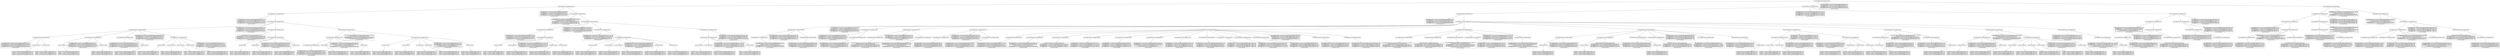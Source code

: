 digraph mygraph {
  node [shape=box];
"//androidAppModule0:androidAppModule0"
"//androidAppModule0:androidAppModule0" -> "//androidAppModule1:androidAppModule1"
"//androidAppModule0:androidAppModule0" -> "//androidAppModule2:androidAppModule2"
"//androidAppModule0:androidAppModule0" -> "//androidAppModule0:src/main/res/drawable/androidappmodule0image4.png\n//androidAppModule0:src/main/java/com/androidAppModule0/Activity3.java\n//androidAppModule0:src/main/res/drawable/androidappmodule0image12.png\n//androidAppModule0:src/main/res/drawable/androidappmodule0image7.png\n//androidAppModule0:src/main/res/drawable/androidappmodule0image2.png\n//androidAppModule0:src/main/res/layout/androidappmodule0activity_main5.xml\n...and 36 more items"
"//androidAppModule0:androidAppModule0" -> "//androidAppModule3:androidAppModule3"
"//androidAppModule2:androidAppModule2"
"//androidAppModule2:androidAppModule2" -> "//androidAppModule6:androidAppModule6"
"//androidAppModule2:androidAppModule2" -> "//androidAppModule2:src/main/res/layout/androidappmodule2activity_main1.xml\n//androidAppModule2:src/main/res/layout/androidappmodule2activity_main2.xml\n//androidAppModule2:src/main/res/layout/androidappmodule2activity_main3.xml\n//androidAppModule2:src/main/res/layout/androidappmodule2activity_main4.xml\n//androidAppModule2:src/main/res/layout/androidappmodule2activity_main5.xml\n//androidAppModule2:src/main/res/layout/androidappmodule2activity_main6.xml\n...and 36 more items"
"//androidAppModule2:androidAppModule2" -> "//androidAppModule7:androidAppModule7"
"//androidAppModule7:androidAppModule7"
"//androidAppModule7:androidAppModule7" -> "//androidAppModule13:androidAppModule13"
"//androidAppModule7:androidAppModule7" -> "//androidAppModule14:androidAppModule14"
"//androidAppModule7:androidAppModule7" -> "//androidAppModule7:src/main/res/drawable/androidappmodule7image10.png\n//androidAppModule7:src/main/res/drawable/androidappmodule7image11.png\n//androidAppModule7:src/main/java/com/androidAppModule7/Activity6.java\n//androidAppModule7:src/main/res/drawable/androidappmodule7image12.png\n//androidAppModule7:src/main/res/drawable/androidappmodule7image13.png\n//androidAppModule7:src/main/res/drawable/androidappmodule7image2.png\n...and 36 more items"
"//androidAppModule14:androidAppModule14"
"//androidAppModule14:androidAppModule14" -> "//androidAppModule36:androidAppModule36"
"//androidAppModule14:androidAppModule14" -> "//androidAppModule14:src/main/java/androidAppModule14packageJava0/Foo4.java\n//androidAppModule14:src/main/res/drawable/androidappmodule14image1.png\n//androidAppModule14:src/main/res/drawable/androidappmodule14image0.png\n//androidAppModule14:src/main/java/com/androidAppModule14/Activity5.java\n//androidAppModule14:src/main/res/drawable/androidappmodule14image10.png\n//androidAppModule14:src/main/res/drawable/androidappmodule14image14.png\n...and 36 more items"
"//androidAppModule13:androidAppModule13"
"//androidAppModule13:androidAppModule13" -> "//androidAppModule13:src/main/java/androidAppModule13packageJava0/Foo2.java\n//androidAppModule13:src/main/res/drawable/androidappmodule13image2.png\n//androidAppModule13:src/main/res/drawable/androidappmodule13image1.png\n//androidAppModule13:src/main/res/drawable/androidappmodule13image5.png\n//androidAppModule13:src/main/AndroidManifest.xml\n//androidAppModule13:src/main/res/drawable/androidappmodule13image0.png\n...and 36 more items"
"//androidAppModule13:androidAppModule13" -> "//androidAppModule35:androidAppModule35"
"//androidAppModule13:src/main/java/androidAppModule13packageJava0/Foo2.java\n//androidAppModule13:src/main/res/drawable/androidappmodule13image2.png\n//androidAppModule13:src/main/res/drawable/androidappmodule13image1.png\n//androidAppModule13:src/main/res/drawable/androidappmodule13image5.png\n//androidAppModule13:src/main/AndroidManifest.xml\n//androidAppModule13:src/main/res/drawable/androidappmodule13image0.png\n...and 36 more items"
"//androidAppModule6:androidAppModule6"
"//androidAppModule6:androidAppModule6" -> "//androidAppModule6:src/main/java/androidAppModule6packageJava0/Foo0.java\n//androidAppModule6:src/main/res/drawable/androidappmodule6image0.png\n//androidAppModule6:src/main/java/com/androidAppModule6/Activity1.java\n//androidAppModule6:src/main/res/drawable/androidappmodule6image6.png\n//androidAppModule6:src/main/res/drawable/androidappmodule6image8.png\n//androidAppModule6:src/main/java/com/androidAppModule6/Activity9.java\n...and 36 more items"
"//androidAppModule6:androidAppModule6" -> "//androidAppModule12:androidAppModule12"
"//androidAppModule6:src/main/java/androidAppModule6packageJava0/Foo0.java\n//androidAppModule6:src/main/res/drawable/androidappmodule6image0.png\n//androidAppModule6:src/main/java/com/androidAppModule6/Activity1.java\n//androidAppModule6:src/main/res/drawable/androidappmodule6image6.png\n//androidAppModule6:src/main/res/drawable/androidappmodule6image8.png\n//androidAppModule6:src/main/java/com/androidAppModule6/Activity9.java\n...and 36 more items"
"//androidAppModule1:androidAppModule1"
"//androidAppModule1:androidAppModule1" -> "//androidAppModule4:androidAppModule4"
"//androidAppModule1:androidAppModule1" -> "//androidAppModule1:src/main/res/drawable/androidappmodule1image8.png\n//androidAppModule1:src/main/java/com/androidAppModule1/Activity2.java\n//androidAppModule1:src/main/res/drawable/androidappmodule1image9.png\n//androidAppModule1:src/main/java/com/androidAppModule1/Activity4.java\n//androidAppModule1:src/main/res/layout/androidappmodule1activity_main0.xml\n//androidAppModule1:src/main/java/com/androidAppModule1/Activity9.java\n...and 36 more items"
"//androidAppModule1:androidAppModule1" -> "//androidAppModule5:androidAppModule5"
"//androidAppModule4:androidAppModule4"
"//androidAppModule4:androidAppModule4" -> "//androidAppModule4:src/main/res/layout/androidappmodule4activity_main2.xml\n//androidAppModule4:src/main/java/com/androidAppModule4/Activity4.java\n//androidAppModule4:src/main/res/layout/androidappmodule4activity_main4.xml\n//androidAppModule4:src/main/res/layout/androidappmodule4activity_main5.xml\n//androidAppModule4:src/main/res/drawable/androidappmodule4image7.png\n//androidAppModule4:src/main/res/layout/androidappmodule4activity_main6.xml\n...and 36 more items"
"//androidAppModule4:androidAppModule4" -> "//androidAppModule10:androidAppModule10"
"//androidAppModule10:androidAppModule10"
"//androidAppModule10:androidAppModule10" -> "//androidAppModule20:androidAppModule20"
"//androidAppModule10:androidAppModule10" -> "//androidAppModule10:src/main/res/layout/androidappmodule10activity_main5.xml\n//androidAppModule10:src/main/res/drawable/androidappmodule10image1.png\n//androidAppModule10:src/main/java/com/androidAppModule10/Activity8.java\n//androidAppModule10:src/main/java/androidAppModule10packageJava0/Foo2.java\n//androidAppModule10:src/main/res/drawable/androidappmodule10image3.png\n//androidAppModule10:src/main/res/layout/androidappmodule10activity_main6.xml\n...and 36 more items"
"//androidAppModule10:androidAppModule10" -> "//androidAppModule19:androidAppModule19"
"//androidAppModule10:androidAppModule10" -> "//androidAppModule18:androidAppModule18"
"//androidAppModule18:androidAppModule18"
"//androidAppModule18:androidAppModule18" -> "//androidAppModule41:androidAppModule41"
"//androidAppModule18:androidAppModule18" -> "//androidAppModule18:src/main/java/androidAppModule18packageJava0/Foo0.java\n//androidAppModule18:src/main/res/values/strings.xml\n//androidAppModule18:src/main/res/layout/androidappmodule18activity_main2.xml\n//androidAppModule18:src/main/res/layout/androidappmodule18activity_main5.xml\n//androidAppModule18:src/main/res/drawable/androidappmodule18image4.png\n//androidAppModule18:src/main/AndroidManifest.xml\n...and 36 more items"
"//androidAppModule18:androidAppModule18" -> "//androidAppModule42:androidAppModule42"
"//androidAppModule42:androidAppModule42"
"//androidAppModule42:androidAppModule42" -> "//module2:module2"
"//androidAppModule42:androidAppModule42" -> "//module3:module3"
"//androidAppModule42:androidAppModule42" -> "//module4:module4"
"//androidAppModule42:androidAppModule42" -> "//module5:module5"
"//androidAppModule42:androidAppModule42" -> "//androidAppModule42:src/main/java/com/androidAppModule42/Activity7.java\n//androidAppModule42:src/main/java/com/androidAppModule42/Activity8.java\n//androidAppModule42:src/main/java/com/androidAppModule42/Activity9.java\n//androidAppModule42:src/main/java/com/androidAppModule42/Activity3.java\n//androidAppModule42:src/main/AndroidManifest.xml\n//androidAppModule42:src/main/res/drawable/androidappmodule42image0.png\n...and 36 more items"
"//androidAppModule42:androidAppModule42" -> "//module6:module6"
"//module6:module6"
"//module6:module6" -> "//module6:src/main/java/module6packageJava0/Foo0.java\n//module6:src/main/java/module6packageJava0/Foo2.java\n//module6:src/main/java/module6packageJava0/Foo1.java\n//module6:src/main/java/module6packageJava0/Foo3.java\n//module6:src/main/java/module6packageJava0/Foo4.java"
"//module5:module5"
"//module5:module5" -> "//module5:src/main/java/module5packageJava0/Foo1.java\n//module5:src/main/java/module5packageJava0/Foo4.java\n//module5:src/main/java/module5packageJava0/Foo0.java\n//module5:src/main/java/module5packageJava0/Foo2.java\n//module5:src/main/java/module5packageJava0/Foo3.java"
"//module5:src/main/java/module5packageJava0/Foo1.java\n//module5:src/main/java/module5packageJava0/Foo4.java\n//module5:src/main/java/module5packageJava0/Foo0.java\n//module5:src/main/java/module5packageJava0/Foo2.java\n//module5:src/main/java/module5packageJava0/Foo3.java"
"//module4:module4"
"//module4:module4" -> "//module4:src/main/java/module4packageJava0/Foo0.java\n//module4:src/main/java/module4packageJava0/Foo1.java\n//module4:src/main/java/module4packageJava0/Foo2.java\n//module4:src/main/java/module4packageJava0/Foo4.java\n//module4:src/main/java/module4packageJava0/Foo3.java"
"//module3:module3"
"//module3:module3" -> "//module3:src/main/java/module3packageJava0/Foo0.java\n//module3:src/main/java/module3packageJava0/Foo1.java\n//module3:src/main/java/module3packageJava0/Foo2.java\n//module3:src/main/java/module3packageJava0/Foo3.java\n//module3:src/main/java/module3packageJava0/Foo4.java"
"//module2:module2"
"//module2:module2" -> "//module2:src/main/java/module2packageJava0/Foo0.java\n//module2:src/main/java/module2packageJava0/Foo1.java\n//module2:src/main/java/module2packageJava0/Foo2.java\n//module2:src/main/java/module2packageJava0/Foo3.java\n//module2:src/main/java/module2packageJava0/Foo4.java"
"//androidAppModule18:src/main/java/androidAppModule18packageJava0/Foo0.java\n//androidAppModule18:src/main/res/values/strings.xml\n//androidAppModule18:src/main/res/layout/androidappmodule18activity_main2.xml\n//androidAppModule18:src/main/res/layout/androidappmodule18activity_main5.xml\n//androidAppModule18:src/main/res/drawable/androidappmodule18image4.png\n//androidAppModule18:src/main/AndroidManifest.xml\n...and 36 more items"
"//androidAppModule10:src/main/res/layout/androidappmodule10activity_main5.xml\n//androidAppModule10:src/main/res/drawable/androidappmodule10image1.png\n//androidAppModule10:src/main/java/com/androidAppModule10/Activity8.java\n//androidAppModule10:src/main/java/androidAppModule10packageJava0/Foo2.java\n//androidAppModule10:src/main/res/drawable/androidappmodule10image3.png\n//androidAppModule10:src/main/res/layout/androidappmodule10activity_main6.xml\n...and 36 more items"
"//androidAppModule4:src/main/res/layout/androidappmodule4activity_main2.xml\n//androidAppModule4:src/main/java/com/androidAppModule4/Activity4.java\n//androidAppModule4:src/main/res/layout/androidappmodule4activity_main4.xml\n//androidAppModule4:src/main/res/layout/androidappmodule4activity_main5.xml\n//androidAppModule4:src/main/res/drawable/androidappmodule4image7.png\n//androidAppModule4:src/main/res/layout/androidappmodule4activity_main6.xml\n...and 36 more items"
"//androidAppModule12:androidAppModule12"
"//androidAppModule12:androidAppModule12" -> "//androidAppModule34:androidAppModule34"
"//androidAppModule12:androidAppModule12" -> "//androidAppModule12:src/main/java/com/androidAppModule12/Activity3.java\n//androidAppModule12:src/main/java/com/androidAppModule12/Activity1.java\n//androidAppModule12:src/main/java/androidAppModule12packageJava0/Foo1.java\n//androidAppModule12:src/main/res/drawable/androidappmodule12image13.png\n//androidAppModule12:src/main/java/androidAppModule12packageJava0/Foo4.java\n//androidAppModule12:src/main/res/drawable/androidappmodule12image1.png\n...and 36 more items"
"//androidAppModule12:androidAppModule12" -> "//androidAppModule33:androidAppModule33"
"//androidAppModule12:androidAppModule12" -> "//androidAppModule32:androidAppModule32"
"//androidAppModule12:androidAppModule12" -> "//androidAppModule31:androidAppModule31"
"//androidAppModule12:androidAppModule12" -> "//androidAppModule30:androidAppModule30"
"//androidAppModule12:androidAppModule12" -> "//androidAppModule29:androidAppModule29"
"//androidAppModule12:androidAppModule12" -> "//androidAppModule28:androidAppModule28"
"//androidAppModule12:androidAppModule12" -> "//androidAppModule27:androidAppModule27"
"//androidAppModule12:androidAppModule12" -> "//androidAppModule26:androidAppModule26"
"//androidAppModule12:androidAppModule12" -> "//androidAppModule25:androidAppModule25"
"//androidAppModule12:androidAppModule12" -> "//androidAppModule24:androidAppModule24"
"//androidAppModule26:androidAppModule26"
"//androidAppModule26:androidAppModule26" -> "//androidAppModule54:androidAppModule54"
"//androidAppModule26:androidAppModule26" -> "//androidAppModule26:src/main/res/layout/androidappmodule26activity_main4.xml\n//androidAppModule26:src/main/AndroidManifest.xml\n//androidAppModule26:src/main/res/drawable/androidappmodule26image0.png\n//androidAppModule26:src/main/res/drawable/androidappmodule26image1.png\n//androidAppModule26:src/main/res/drawable/androidappmodule26image10.png\n//androidAppModule26:src/main/res/drawable/androidappmodule26image11.png\n...and 36 more items"
"//androidAppModule26:androidAppModule26" -> "//androidAppModule55:androidAppModule55"
"//androidAppModule55:androidAppModule55"
"//androidAppModule55:androidAppModule55" -> "//androidAppModule55:src/main/java/com/androidAppModule55/Activity4.java\n//androidAppModule55:src/main/java/com/androidAppModule55/Activity5.java\n//androidAppModule55:src/main/res/layout/androidappmodule55activity_main4.xml\n//androidAppModule55:src/main/java/com/androidAppModule55/Activity7.java\n//androidAppModule55:src/main/java/com/androidAppModule55/Activity8.java\n//androidAppModule55:src/main/res/drawable/androidappmodule55image6.png\n...and 36 more items"
"//androidAppModule55:androidAppModule55" -> "//module40:module40"
"//androidAppModule55:src/main/java/com/androidAppModule55/Activity4.java\n//androidAppModule55:src/main/java/com/androidAppModule55/Activity5.java\n//androidAppModule55:src/main/res/layout/androidappmodule55activity_main4.xml\n//androidAppModule55:src/main/java/com/androidAppModule55/Activity7.java\n//androidAppModule55:src/main/java/com/androidAppModule55/Activity8.java\n//androidAppModule55:src/main/res/drawable/androidappmodule55image6.png\n...and 36 more items"
"//androidAppModule54:androidAppModule54"
"//androidAppModule54:androidAppModule54" -> "//module39:module39"
"//androidAppModule54:androidAppModule54" -> "//androidAppModule54:src/main/java/com/androidAppModule54/Activity8.java\n//androidAppModule54:src/main/res/drawable/androidappmodule54image12.png\n//androidAppModule54:src/main/java/com/androidAppModule54/Activity9.java\n//androidAppModule54:src/main/res/drawable/androidappmodule54image0.png\n//androidAppModule54:src/main/java/com/androidAppModule54/Activity3.java\n//androidAppModule54:src/main/res/layout/androidappmodule54activity_main3.xml\n...and 36 more items"
"//androidAppModule27:androidAppModule27"
"//androidAppModule27:androidAppModule27" -> "//androidAppModule56:androidAppModule56"
"//androidAppModule27:androidAppModule27" -> "//androidAppModule27:src/main/java/com/androidAppModule27/Activity8.java\n//androidAppModule27:src/main/res/drawable/androidappmodule27image7.png\n//androidAppModule27:src/main/java/com/androidAppModule27/Activity9.java\n//androidAppModule27:src/main/res/drawable/androidappmodule27image6.png\n//androidAppModule27:src/main/java/com/androidAppModule27/Activity1.java\n//androidAppModule27:src/main/res/layout/androidappmodule27activity_main0.xml\n...and 36 more items"
"//androidAppModule27:androidAppModule27" -> "//androidAppModule57:androidAppModule57"
"//androidAppModule30:androidAppModule30"
"//androidAppModule30:androidAppModule30" -> "//androidAppModule69:androidAppModule69"
"//androidAppModule30:androidAppModule30" -> "//androidAppModule70:androidAppModule70"
"//androidAppModule30:androidAppModule30" -> "//androidAppModule71:androidAppModule71"
"//androidAppModule30:androidAppModule30" -> "//androidAppModule72:androidAppModule72"
"//androidAppModule30:androidAppModule30" -> "//androidAppModule73:androidAppModule73"
"//androidAppModule30:androidAppModule30" -> "//androidAppModule74:androidAppModule74"
"//androidAppModule30:androidAppModule30" -> "//androidAppModule75:androidAppModule75"
"//androidAppModule30:androidAppModule30" -> "//androidAppModule76:androidAppModule76"
"//androidAppModule30:androidAppModule30" -> "//androidAppModule77:androidAppModule77"
"//androidAppModule30:androidAppModule30" -> "//androidAppModule78:androidAppModule78"
"//androidAppModule30:androidAppModule30" -> "//androidAppModule80:androidAppModule80"
"//androidAppModule30:androidAppModule30" -> "//androidAppModule30:src/main/java/androidAppModule30packageJava0/Foo3.java\n//androidAppModule30:src/main/res/drawable/androidappmodule30image14.png\n//androidAppModule30:src/main/java/androidAppModule30packageJava0/Foo4.java\n//androidAppModule30:src/main/java/com/androidAppModule30/Activity0.java\n//androidAppModule30:src/main/java/com/androidAppModule30/Activity1.java\n//androidAppModule30:src/main/res/drawable/androidappmodule30image7.png\n...and 36 more items"
"//androidAppModule30:androidAppModule30" -> "//androidAppModule81:androidAppModule81"
"//androidAppModule30:androidAppModule30" -> "//androidAppModule79:androidAppModule79"
"//androidAppModule79:androidAppModule79"
"//androidAppModule79:androidAppModule79" -> "//androidAppModule79:src/main/res/drawable/androidappmodule79image14.png\n//androidAppModule79:src/main/res/drawable/androidappmodule79image2.png\n//androidAppModule79:src/main/res/drawable/androidappmodule79image3.png\n//androidAppModule79:src/main/res/drawable/androidappmodule79image4.png\n//androidAppModule79:src/main/res/drawable/androidappmodule79image5.png\n//androidAppModule79:src/main/res/drawable/androidappmodule79image6.png\n...and 36 more items"
"//androidAppModule80:androidAppModule80"
"//androidAppModule80:androidAppModule80" -> "//androidAppModule80:src/main/java/com/androidAppModule80/Activity4.java\n//androidAppModule80:src/main/java/com/androidAppModule80/Activity3.java\n//androidAppModule80:src/main/java/androidAppModule80packageJava0/Foo1.java\n//androidAppModule80:src/main/res/drawable/androidappmodule80image12.png\n//androidAppModule80:src/main/java/androidAppModule80packageJava0/Foo3.java\n//androidAppModule80:src/main/res/drawable/androidappmodule80image8.png\n...and 36 more items"
"//androidAppModule78:androidAppModule78"
"//androidAppModule78:androidAppModule78" -> "//androidAppModule78:src/main/java/androidAppModule78packageJava0/Foo2.java\n//androidAppModule78:src/main/res/drawable/androidappmodule78image9.png\n//androidAppModule78:src/main/res/drawable/androidappmodule78image12.png\n//androidAppModule78:src/main/res/layout/androidappmodule78activity_main5.xml\n//androidAppModule78:src/main/res/layout/androidappmodule78activity_main2.xml\n//androidAppModule78:src/main/res/layout/androidappmodule78activity_main6.xml\n...and 36 more items"
"//androidAppModule76:androidAppModule76"
"//androidAppModule76:androidAppModule76" -> "//androidAppModule76:src/main/java/androidAppModule76packageJava0/Foo0.java\n//androidAppModule76:src/main/res/layout/androidappmodule76activity_main1.xml\n//androidAppModule76:src/main/java/com/androidAppModule76/Activity9.java\n//androidAppModule76:src/main/res/drawable/androidappmodule76image5.png\n//androidAppModule76:src/main/java/androidAppModule76packageJava0/Foo3.java\n//androidAppModule76:src/main/res/drawable/androidappmodule76image0.png\n...and 36 more items"
"//androidAppModule72:androidAppModule72"
"//androidAppModule72:androidAppModule72" -> "//androidAppModule72:src/main/java/com/androidAppModule72/Activity5.java\n//androidAppModule72:src/main/res/layout/androidappmodule72activity_main1.xml\n//androidAppModule72:src/main/res/layout/androidappmodule72activity_main4.xml\n//androidAppModule72:src/main/res/drawable/androidappmodule72image3.png\n//androidAppModule72:src/main/res/layout/androidappmodule72activity_main7.xml\n//androidAppModule72:src/main/java/androidAppModule72packageJava0/Foo3.java\n...and 36 more items"
"//androidAppModule71:androidAppModule71"
"//androidAppModule71:androidAppModule71" -> "//androidAppModule71:src/main/res/values/strings.xml\n//androidAppModule71:src/main/java/com/androidAppModule71/Activity7.java\n//androidAppModule71:src/main/res/drawable/androidappmodule71image1.png\n//androidAppModule71:src/main/res/drawable/androidappmodule71image3.png\n//androidAppModule71:src/main/res/drawable/androidappmodule71image6.png\n//androidAppModule71:src/main/java/com/androidAppModule71/Activity8.java\n...and 36 more items"
"//androidAppModule71:src/main/res/values/strings.xml\n//androidAppModule71:src/main/java/com/androidAppModule71/Activity7.java\n//androidAppModule71:src/main/res/drawable/androidappmodule71image1.png\n//androidAppModule71:src/main/res/drawable/androidappmodule71image3.png\n//androidAppModule71:src/main/res/drawable/androidappmodule71image6.png\n//androidAppModule71:src/main/java/com/androidAppModule71/Activity8.java\n...and 36 more items"
"//androidAppModule70:androidAppModule70"
"//androidAppModule70:androidAppModule70" -> "//androidAppModule70:src/main/res/drawable/androidappmodule70image14.png\n//androidAppModule70:src/main/res/drawable/androidappmodule70image2.png\n//androidAppModule70:src/main/java/com/androidAppModule70/Activity8.java\n//androidAppModule70:src/main/res/values/strings.xml\n//androidAppModule70:src/main/res/drawable/androidappmodule70image6.png\n//androidAppModule70:src/main/res/layout/androidappmodule70activity_main0.xml\n...and 36 more items"
"//androidAppModule69:androidAppModule69"
"//androidAppModule69:androidAppModule69" -> "//androidAppModule69:src/main/res/layout/androidappmodule69activity_main7.xml\n//androidAppModule69:src/main/java/com/androidAppModule69/Activity1.java\n//androidAppModule69:src/main/res/layout/androidappmodule69activity_main5.xml\n//androidAppModule69:src/main/java/com/androidAppModule69/Activity2.java\n//androidAppModule69:src/main/res/layout/androidappmodule69activity_main0.xml\n//androidAppModule69:src/main/res/layout/androidappmodule69activity_main4.xml\n...and 36 more items"
"//androidAppModule69:src/main/res/layout/androidappmodule69activity_main7.xml\n//androidAppModule69:src/main/java/com/androidAppModule69/Activity1.java\n//androidAppModule69:src/main/res/layout/androidappmodule69activity_main5.xml\n//androidAppModule69:src/main/java/com/androidAppModule69/Activity2.java\n//androidAppModule69:src/main/res/layout/androidappmodule69activity_main0.xml\n//androidAppModule69:src/main/res/layout/androidappmodule69activity_main4.xml\n...and 36 more items"
"//androidAppModule31:androidAppModule31"
"//androidAppModule31:androidAppModule31" -> "//androidAppModule82:androidAppModule82"
"//androidAppModule31:androidAppModule31" -> "//androidAppModule31:src/main/res/drawable/androidappmodule31image7.png\n//androidAppModule31:src/main/res/drawable/androidappmodule31image4.png\n//androidAppModule31:src/main/res/layout/androidappmodule31activity_main7.xml\n//androidAppModule31:src/main/java/androidAppModule31packageJava0/Foo2.java\n//androidAppModule31:src/main/java/com/androidAppModule31/Activity6.java\n//androidAppModule31:src/main/res/drawable/androidappmodule31image2.png\n...and 36 more items"
"//androidAppModule31:androidAppModule31" -> "//androidAppModule83:androidAppModule83"
"//androidAppModule31:src/main/res/drawable/androidappmodule31image7.png\n//androidAppModule31:src/main/res/drawable/androidappmodule31image4.png\n//androidAppModule31:src/main/res/layout/androidappmodule31activity_main7.xml\n//androidAppModule31:src/main/java/androidAppModule31packageJava0/Foo2.java\n//androidAppModule31:src/main/java/com/androidAppModule31/Activity6.java\n//androidAppModule31:src/main/res/drawable/androidappmodule31image2.png\n...and 36 more items"
"//androidAppModule33:androidAppModule33"
"//androidAppModule33:androidAppModule33" -> "//androidAppModule33:src/main/java/com/androidAppModule33/Activity9.java\n//androidAppModule33:src/main/java/com/androidAppModule33/Activity5.java\n//androidAppModule33:src/main/java/androidAppModule33packageJava0/Foo4.java\n//androidAppModule33:src/main/java/androidAppModule33packageJava0/Foo3.java\n//androidAppModule33:src/main/java/com/androidAppModule33/Activity2.java\n//androidAppModule33:src/main/res/drawable/androidappmodule33image2.png\n...and 36 more items"
"//androidAppModule33:androidAppModule33" -> "//androidAppModule86:androidAppModule86"
"//androidAppModule86:androidAppModule86"
"//androidAppModule86:androidAppModule86" -> "//androidAppModule86:src/main/java/androidAppModule86packageJava0/Foo1.java\n//androidAppModule86:src/main/res/drawable/androidappmodule86image11.png\n//androidAppModule86:src/main/java/com/androidAppModule86/Activity4.java\n//androidAppModule86:src/main/java/com/androidAppModule86/Activity7.java\n//androidAppModule86:src/main/res/drawable/androidappmodule86image12.png\n//androidAppModule86:src/main/java/com/androidAppModule86/Activity3.java\n...and 36 more items"
"//androidAppModule34:androidAppModule34"
"//androidAppModule34:androidAppModule34" -> "//androidAppModule87:androidAppModule87"
"//androidAppModule34:androidAppModule34" -> "//androidAppModule34:src/main/res/drawable/androidappmodule34image1.png\n//androidAppModule34:src/main/res/drawable/androidappmodule34image10.png\n//androidAppModule34:src/main/res/drawable/androidappmodule34image11.png\n//androidAppModule34:src/main/res/drawable/androidappmodule34image12.png\n//androidAppModule34:src/main/java/com/androidAppModule34/Activity2.java\n//androidAppModule34:src/main/res/drawable/androidappmodule34image2.png\n...and 36 more items"
"//androidAppModule34:androidAppModule34" -> "//androidAppModule88:androidAppModule88"
"//androidAppModule88:androidAppModule88"
"//androidAppModule88:androidAppModule88" -> "//androidAppModule88:src/main/res/drawable/androidappmodule88image12.png\n//androidAppModule88:src/main/res/drawable/androidappmodule88image6.png\n//androidAppModule88:src/main/res/layout/androidappmodule88activity_main4.xml\n//androidAppModule88:src/main/java/com/androidAppModule88/Activity7.java\n//androidAppModule88:src/main/res/drawable/androidappmodule88image13.png\n//androidAppModule88:src/main/java/com/androidAppModule88/Activity2.java\n...and 36 more items"
"//androidAppModule88:src/main/res/drawable/androidappmodule88image12.png\n//androidAppModule88:src/main/res/drawable/androidappmodule88image6.png\n//androidAppModule88:src/main/res/layout/androidappmodule88activity_main4.xml\n//androidAppModule88:src/main/java/com/androidAppModule88/Activity7.java\n//androidAppModule88:src/main/res/drawable/androidappmodule88image13.png\n//androidAppModule88:src/main/java/com/androidAppModule88/Activity2.java\n...and 36 more items"
"//androidAppModule34:src/main/res/drawable/androidappmodule34image1.png\n//androidAppModule34:src/main/res/drawable/androidappmodule34image10.png\n//androidAppModule34:src/main/res/drawable/androidappmodule34image11.png\n//androidAppModule34:src/main/res/drawable/androidappmodule34image12.png\n//androidAppModule34:src/main/java/com/androidAppModule34/Activity2.java\n//androidAppModule34:src/main/res/drawable/androidappmodule34image2.png\n...and 36 more items"
"//androidAppModule42:src/main/java/com/androidAppModule42/Activity7.java\n//androidAppModule42:src/main/java/com/androidAppModule42/Activity8.java\n//androidAppModule42:src/main/java/com/androidAppModule42/Activity9.java\n//androidAppModule42:src/main/java/com/androidAppModule42/Activity3.java\n//androidAppModule42:src/main/AndroidManifest.xml\n//androidAppModule42:src/main/res/drawable/androidappmodule42image0.png\n...and 36 more items"
"//module6:src/main/java/module6packageJava0/Foo0.java\n//module6:src/main/java/module6packageJava0/Foo2.java\n//module6:src/main/java/module6packageJava0/Foo1.java\n//module6:src/main/java/module6packageJava0/Foo3.java\n//module6:src/main/java/module6packageJava0/Foo4.java"
"//androidAppModule79:src/main/res/drawable/androidappmodule79image14.png\n//androidAppModule79:src/main/res/drawable/androidappmodule79image2.png\n//androidAppModule79:src/main/res/drawable/androidappmodule79image3.png\n//androidAppModule79:src/main/res/drawable/androidappmodule79image4.png\n//androidAppModule79:src/main/res/drawable/androidappmodule79image5.png\n//androidAppModule79:src/main/res/drawable/androidappmodule79image6.png\n...and 36 more items"
"//module3:src/main/java/module3packageJava0/Foo0.java\n//module3:src/main/java/module3packageJava0/Foo1.java\n//module3:src/main/java/module3packageJava0/Foo2.java\n//module3:src/main/java/module3packageJava0/Foo3.java\n//module3:src/main/java/module3packageJava0/Foo4.java"
"//androidAppModule14:src/main/java/androidAppModule14packageJava0/Foo4.java\n//androidAppModule14:src/main/res/drawable/androidappmodule14image1.png\n//androidAppModule14:src/main/res/drawable/androidappmodule14image0.png\n//androidAppModule14:src/main/java/com/androidAppModule14/Activity5.java\n//androidAppModule14:src/main/res/drawable/androidappmodule14image10.png\n//androidAppModule14:src/main/res/drawable/androidappmodule14image14.png\n...and 36 more items"
"//module39:module39"
"//module39:module39" -> "//module39:src/main/java/module39packageJava0/Foo4.java\n//module39:src/main/java/module39packageJava0/Foo1.java\n//module39:src/main/java/module39packageJava0/Foo0.java\n//module39:src/main/java/module39packageJava0/Foo3.java\n//module39:src/main/java/module39packageJava0/Foo2.java"
"//androidAppModule74:androidAppModule74"
"//androidAppModule74:androidAppModule74" -> "//androidAppModule74:src/main/res/drawable/androidappmodule74image14.png\n//androidAppModule74:src/main/res/layout/androidappmodule74activity_main6.xml\n//androidAppModule74:src/main/java/com/androidAppModule74/Activity9.java\n//androidAppModule74:src/main/res/layout/androidappmodule74activity_main7.xml\n//androidAppModule74:src/main/AndroidManifest.xml\n//androidAppModule74:src/main/res/drawable/androidappmodule74image1.png\n...and 36 more items"
"//androidAppModule41:androidAppModule41"
"//androidAppModule41:androidAppModule41" -> "//androidAppModule99:androidAppModule99"
"//androidAppModule41:androidAppModule41" -> "//module0:module0"
"//androidAppModule41:androidAppModule41" -> "//androidAppModule41:src/main/res/drawable/androidappmodule41image9.png\n//androidAppModule41:src/main/java/com/androidAppModule41/Activity2.java\n//androidAppModule41:src/main/res/drawable/androidappmodule41image2.png\n//androidAppModule41:src/main/AndroidManifest.xml\n//androidAppModule41:src/main/res/drawable/androidappmodule41image1.png\n//androidAppModule41:src/main/res/drawable/androidappmodule41image10.png\n...and 36 more items"
"//androidAppModule41:androidAppModule41" -> "//module1:module1"
"//module1:module1"
"//module1:module1" -> "//module1:src/main/java/module1packageJava0/Foo2.java\n//module1:src/main/java/module1packageJava0/Foo3.java\n//module1:src/main/java/module1packageJava0/Foo4.java\n//module1:src/main/java/module1packageJava0/Foo0.java\n//module1:src/main/java/module1packageJava0/Foo1.java"
"//module1:src/main/java/module1packageJava0/Foo2.java\n//module1:src/main/java/module1packageJava0/Foo3.java\n//module1:src/main/java/module1packageJava0/Foo4.java\n//module1:src/main/java/module1packageJava0/Foo0.java\n//module1:src/main/java/module1packageJava0/Foo1.java"
"//androidAppModule41:src/main/res/drawable/androidappmodule41image9.png\n//androidAppModule41:src/main/java/com/androidAppModule41/Activity2.java\n//androidAppModule41:src/main/res/drawable/androidappmodule41image2.png\n//androidAppModule41:src/main/AndroidManifest.xml\n//androidAppModule41:src/main/res/drawable/androidappmodule41image1.png\n//androidAppModule41:src/main/res/drawable/androidappmodule41image10.png\n...and 36 more items"
"//module0:module0"
"//module0:module0" -> "//module0:src/main/java/module0packageJava0/Foo0.java\n//module0:src/main/java/module0packageJava0/Foo2.java\n//module0:src/main/java/module0packageJava0/Foo4.java\n//module0:src/main/java/module0packageJava0/Foo3.java\n//module0:src/main/java/module0packageJava0/Foo1.java"
"//module0:src/main/java/module0packageJava0/Foo0.java\n//module0:src/main/java/module0packageJava0/Foo2.java\n//module0:src/main/java/module0packageJava0/Foo4.java\n//module0:src/main/java/module0packageJava0/Foo3.java\n//module0:src/main/java/module0packageJava0/Foo1.java"
"//androidAppModule99:androidAppModule99"
"//androidAppModule99:androidAppModule99" -> "//androidAppModule99:src/main/res/drawable/androidappmodule99image14.png\n//androidAppModule99:src/main/java/com/androidAppModule99/Activity6.java\n//androidAppModule99:src/main/res/layout/androidappmodule99activity_main8.xml\n//androidAppModule99:src/main/res/drawable/androidappmodule99image8.png\n//androidAppModule99:src/main/res/layout/androidappmodule99activity_main1.xml\n//androidAppModule99:src/main/java/androidAppModule99packageJava0/Foo3.java\n...and 36 more items"
"//androidAppModule28:androidAppModule28"
"//androidAppModule28:androidAppModule28" -> "//androidAppModule58:androidAppModule58"
"//androidAppModule28:androidAppModule28" -> "//androidAppModule59:androidAppModule59"
"//androidAppModule28:androidAppModule28" -> "//androidAppModule60:androidAppModule60"
"//androidAppModule28:androidAppModule28" -> "//androidAppModule62:androidAppModule62"
"//androidAppModule28:androidAppModule28" -> "//androidAppModule28:src/main/res/drawable/androidappmodule28image8.png\n//androidAppModule28:src/main/res/drawable/androidappmodule28image12.png\n//androidAppModule28:src/main/res/drawable/androidappmodule28image0.png\n//androidAppModule28:src/main/res/drawable/androidappmodule28image1.png\n//androidAppModule28:src/main/res/drawable/androidappmodule28image10.png\n//androidAppModule28:src/main/res/drawable/androidappmodule28image11.png\n...and 36 more items"
"//androidAppModule28:androidAppModule28" -> "//androidAppModule63:androidAppModule63"
"//androidAppModule28:androidAppModule28" -> "//androidAppModule61:androidAppModule61"
"//androidAppModule61:androidAppModule61"
"//androidAppModule61:androidAppModule61" -> "//androidAppModule61:src/main/java/com/androidAppModule61/Activity0.java\n//androidAppModule61:src/main/java/androidAppModule61packageJava0/Foo0.java\n//androidAppModule61:src/main/java/com/androidAppModule61/Activity5.java\n//androidAppModule61:src/main/java/com/androidAppModule61/Activity9.java\n//androidAppModule61:src/main/res/drawable/androidappmodule61image1.png\n//androidAppModule61:src/main/java/com/androidAppModule61/Activity3.java\n...and 36 more items"
"//androidAppModule61:androidAppModule61" -> "//module49:module49"
"//module49:module49"
"//module49:module49" -> "//module49:src/main/java/module49packageJava0/Foo2.java\n//module49:src/main/java/module49packageJava0/Foo4.java\n//module49:src/main/java/module49packageJava0/Foo1.java\n//module49:src/main/java/module49packageJava0/Foo0.java\n//module49:src/main/java/module49packageJava0/Foo3.java"
"//androidAppModule61:src/main/java/com/androidAppModule61/Activity0.java\n//androidAppModule61:src/main/java/androidAppModule61packageJava0/Foo0.java\n//androidAppModule61:src/main/java/com/androidAppModule61/Activity5.java\n//androidAppModule61:src/main/java/com/androidAppModule61/Activity9.java\n//androidAppModule61:src/main/res/drawable/androidappmodule61image1.png\n//androidAppModule61:src/main/java/com/androidAppModule61/Activity3.java\n...and 36 more items"
"//androidAppModule63:androidAppModule63"
"//androidAppModule63:androidAppModule63" -> "//androidAppModule63:src/main/java/com/androidAppModule63/Activity7.java\n//androidAppModule63:src/main/java/com/androidAppModule63/Activity6.java\n//androidAppModule63:src/main/res/layout/androidappmodule63activity_main8.xml\n//androidAppModule63:src/main/res/layout/androidappmodule63activity_main6.xml\n//androidAppModule63:src/main/res/layout/androidappmodule63activity_main9.xml\n//androidAppModule63:src/main/res/drawable/androidappmodule63image0.png\n...and 36 more items"
"//androidAppModule60:androidAppModule60"
"//androidAppModule60:androidAppModule60" -> "//androidAppModule60:src/main/res/drawable/androidappmodule60image6.png\n//androidAppModule60:src/main/res/drawable/androidappmodule60image4.png\n//androidAppModule60:src/main/res/layout/androidappmodule60activity_main5.xml\n//androidAppModule60:src/main/res/drawable/androidappmodule60image14.png\n//androidAppModule60:src/main/res/drawable/androidappmodule60image0.png\n//androidAppModule60:src/main/java/com/androidAppModule60/Activity8.java\n...and 36 more items"
"//androidAppModule60:androidAppModule60" -> "//module48:module48"
"//module48:module48"
"//module48:module48" -> "//module48:src/main/java/module48packageJava0/Foo3.java\n//module48:src/main/java/module48packageJava0/Foo4.java\n//module48:src/main/java/module48packageJava0/Foo1.java\n//module48:src/main/java/module48packageJava0/Foo0.java\n//module48:src/main/java/module48packageJava0/Foo2.java"
"//module48:src/main/java/module48packageJava0/Foo3.java\n//module48:src/main/java/module48packageJava0/Foo4.java\n//module48:src/main/java/module48packageJava0/Foo1.java\n//module48:src/main/java/module48packageJava0/Foo0.java\n//module48:src/main/java/module48packageJava0/Foo2.java"
"//androidAppModule59:androidAppModule59"
"//androidAppModule59:androidAppModule59" -> "//module47:module47"
"//androidAppModule59:androidAppModule59" -> "//androidAppModule59:src/main/AndroidManifest.xml\n//androidAppModule59:src/main/res/drawable/androidappmodule59image13.png\n//androidAppModule59:src/main/res/drawable/androidappmodule59image1.png\n//androidAppModule59:src/main/java/androidAppModule59packageJava0/Foo2.java\n//androidAppModule59:src/main/res/drawable/androidappmodule59image10.png\n//androidAppModule59:src/main/res/layout/androidappmodule59activity_main0.xml\n...and 36 more items"
"//module47:module47"
"//module47:module47" -> "//module47:src/main/java/module47packageJava0/Foo1.java\n//module47:src/main/java/module47packageJava0/Foo3.java\n//module47:src/main/java/module47packageJava0/Foo4.java\n//module47:src/main/java/module47packageJava0/Foo2.java\n//module47:src/main/java/module47packageJava0/Foo0.java"
"//module47:src/main/java/module47packageJava0/Foo1.java\n//module47:src/main/java/module47packageJava0/Foo3.java\n//module47:src/main/java/module47packageJava0/Foo4.java\n//module47:src/main/java/module47packageJava0/Foo2.java\n//module47:src/main/java/module47packageJava0/Foo0.java"
"//androidAppModule58:androidAppModule58"
"//androidAppModule58:androidAppModule58" -> "//module46:module46"
"//androidAppModule58:androidAppModule58" -> "//androidAppModule58:src/main/res/drawable/androidappmodule58image13.png\n//androidAppModule58:src/main/java/com/androidAppModule58/Activity0.java\n//androidAppModule58:src/main/java/com/androidAppModule58/Activity6.java\n//androidAppModule58:src/main/res/layout/androidappmodule58activity_main5.xml\n//androidAppModule58:src/main/res/drawable/androidappmodule58image9.png\n//androidAppModule58:src/main/java/com/androidAppModule58/Activity4.java\n...and 36 more items"
"//androidAppModule58:src/main/res/drawable/androidappmodule58image13.png\n//androidAppModule58:src/main/java/com/androidAppModule58/Activity0.java\n//androidAppModule58:src/main/java/com/androidAppModule58/Activity6.java\n//androidAppModule58:src/main/res/layout/androidappmodule58activity_main5.xml\n//androidAppModule58:src/main/res/drawable/androidappmodule58image9.png\n//androidAppModule58:src/main/java/com/androidAppModule58/Activity4.java\n...and 36 more items"
"//module49:src/main/java/module49packageJava0/Foo2.java\n//module49:src/main/java/module49packageJava0/Foo4.java\n//module49:src/main/java/module49packageJava0/Foo1.java\n//module49:src/main/java/module49packageJava0/Foo0.java\n//module49:src/main/java/module49packageJava0/Foo3.java"
"//androidAppModule20:androidAppModule20"
"//androidAppModule20:androidAppModule20" -> "//androidAppModule44:androidAppModule44"
"//androidAppModule20:androidAppModule20" -> "//androidAppModule45:androidAppModule45"
"//androidAppModule20:androidAppModule20" -> "//androidAppModule46:androidAppModule46"
"//androidAppModule20:androidAppModule20" -> "//androidAppModule20:src/main/java/androidAppModule20packageJava0/Foo2.java\n//androidAppModule20:src/main/res/drawable/androidappmodule20image1.png\n//androidAppModule20:src/main/res/drawable/androidappmodule20image14.png\n//androidAppModule20:src/main/java/com/androidAppModule20/Activity0.java\n//androidAppModule20:src/main/java/com/androidAppModule20/Activity8.java\n//androidAppModule20:src/main/res/drawable/androidappmodule20image4.png\n...and 36 more items"
"//androidAppModule20:androidAppModule20" -> "//androidAppModule47:androidAppModule47"
"//androidAppModule20:src/main/java/androidAppModule20packageJava0/Foo2.java\n//androidAppModule20:src/main/res/drawable/androidappmodule20image1.png\n//androidAppModule20:src/main/res/drawable/androidappmodule20image14.png\n//androidAppModule20:src/main/java/com/androidAppModule20/Activity0.java\n//androidAppModule20:src/main/java/com/androidAppModule20/Activity8.java\n//androidAppModule20:src/main/res/drawable/androidappmodule20image4.png\n...and 36 more items"
"//androidAppModule46:androidAppModule46"
"//androidAppModule46:androidAppModule46" -> "//androidAppModule46:src/main/java/com/androidAppModule46/Activity8.java\n//androidAppModule46:src/main/res/layout/androidappmodule46activity_main3.xml\n//androidAppModule46:src/main/res/drawable/androidappmodule46image14.png\n//androidAppModule46:src/main/res/drawable/androidappmodule46image9.png\n//androidAppModule46:src/main/res/layout/androidappmodule46activity_main6.xml\n//androidAppModule46:src/main/java/androidAppModule46packageJava0/Foo2.java\n...and 36 more items"
"//androidAppModule46:androidAppModule46" -> "//module14:module14"
"//module14:module14"
"//module14:module14" -> "//module14:src/main/java/module14packageJava0/Foo3.java\n//module14:src/main/java/module14packageJava0/Foo1.java\n//module14:src/main/java/module14packageJava0/Foo2.java\n//module14:src/main/java/module14packageJava0/Foo0.java\n//module14:src/main/java/module14packageJava0/Foo4.java"
"//module14:src/main/java/module14packageJava0/Foo3.java\n//module14:src/main/java/module14packageJava0/Foo1.java\n//module14:src/main/java/module14packageJava0/Foo2.java\n//module14:src/main/java/module14packageJava0/Foo0.java\n//module14:src/main/java/module14packageJava0/Foo4.java"
"//androidAppModule46:src/main/java/com/androidAppModule46/Activity8.java\n//androidAppModule46:src/main/res/layout/androidappmodule46activity_main3.xml\n//androidAppModule46:src/main/res/drawable/androidappmodule46image14.png\n//androidAppModule46:src/main/res/drawable/androidappmodule46image9.png\n//androidAppModule46:src/main/res/layout/androidappmodule46activity_main6.xml\n//androidAppModule46:src/main/java/androidAppModule46packageJava0/Foo2.java\n...and 36 more items"
"//androidAppModule44:androidAppModule44"
"//androidAppModule44:androidAppModule44" -> "//androidAppModule44:src/main/java/com/androidAppModule44/Activity6.java\n//androidAppModule44:src/main/res/layout/androidappmodule44activity_main1.xml\n//androidAppModule44:src/main/java/androidAppModule44packageJava0/Foo0.java\n//androidAppModule44:src/main/java/com/androidAppModule44/Activity3.java\n//androidAppModule44:src/main/res/layout/androidappmodule44activity_main0.xml\n//androidAppModule44:src/main/java/androidAppModule44packageJava0/Foo1.java\n...and 36 more items"
"//androidAppModule44:androidAppModule44" -> "//module10:module10"
"//androidAppModule44:androidAppModule44" -> "//module11:module11"
"//module10:module10"
"//module10:module10" -> "//module10:src/main/java/module10packageJava0/Foo2.java\n//module10:src/main/java/module10packageJava0/Foo3.java\n//module10:src/main/java/module10packageJava0/Foo0.java\n//module10:src/main/java/module10packageJava0/Foo4.java\n//module10:src/main/java/module10packageJava0/Foo1.java"
"//module10:src/main/java/module10packageJava0/Foo2.java\n//module10:src/main/java/module10packageJava0/Foo3.java\n//module10:src/main/java/module10packageJava0/Foo0.java\n//module10:src/main/java/module10packageJava0/Foo4.java\n//module10:src/main/java/module10packageJava0/Foo1.java"
"//androidAppModule44:src/main/java/com/androidAppModule44/Activity6.java\n//androidAppModule44:src/main/res/layout/androidappmodule44activity_main1.xml\n//androidAppModule44:src/main/java/androidAppModule44packageJava0/Foo0.java\n//androidAppModule44:src/main/java/com/androidAppModule44/Activity3.java\n//androidAppModule44:src/main/res/layout/androidappmodule44activity_main0.xml\n//androidAppModule44:src/main/java/androidAppModule44packageJava0/Foo1.java\n...and 36 more items"
"//androidAppModule30:src/main/java/androidAppModule30packageJava0/Foo3.java\n//androidAppModule30:src/main/res/drawable/androidappmodule30image14.png\n//androidAppModule30:src/main/java/androidAppModule30packageJava0/Foo4.java\n//androidAppModule30:src/main/java/com/androidAppModule30/Activity0.java\n//androidAppModule30:src/main/java/com/androidAppModule30/Activity1.java\n//androidAppModule30:src/main/res/drawable/androidappmodule30image7.png\n...and 36 more items"
"//androidAppModule24:androidAppModule24"
"//androidAppModule24:androidAppModule24" -> "//androidAppModule24:src/main/res/layout/androidappmodule24activity_main7.xml\n//androidAppModule24:src/main/java/com/androidAppModule24/Activity7.java\n//androidAppModule24:src/main/res/layout/androidappmodule24activity_main3.xml\n//androidAppModule24:src/main/res/layout/androidappmodule24activity_main0.xml\n//androidAppModule24:src/main/java/androidAppModule24packageJava0/Foo0.java\n//androidAppModule24:src/main/res/layout/androidappmodule24activity_main6.xml\n...and 36 more items"
"//androidAppModule24:androidAppModule24" -> "//androidAppModule51:androidAppModule51"
"//androidAppModule59:src/main/AndroidManifest.xml\n//androidAppModule59:src/main/res/drawable/androidappmodule59image13.png\n//androidAppModule59:src/main/res/drawable/androidappmodule59image1.png\n//androidAppModule59:src/main/java/androidAppModule59packageJava0/Foo2.java\n//androidAppModule59:src/main/res/drawable/androidappmodule59image10.png\n//androidAppModule59:src/main/res/layout/androidappmodule59activity_main0.xml\n...and 36 more items"
"//androidAppModule75:androidAppModule75"
"//androidAppModule75:androidAppModule75" -> "//androidAppModule75:src/main/res/drawable/androidappmodule75image13.png\n//androidAppModule75:src/main/java/com/androidAppModule75/Activity5.java\n//androidAppModule75:src/main/java/com/androidAppModule75/Activity6.java\n//androidAppModule75:src/main/java/com/androidAppModule75/Activity8.java\n//androidAppModule75:src/main/java/com/androidAppModule75/Activity9.java\n//androidAppModule75:src/main/res/drawable/androidappmodule75image7.png\n...and 36 more items"
"//androidAppModule75:src/main/res/drawable/androidappmodule75image13.png\n//androidAppModule75:src/main/java/com/androidAppModule75/Activity5.java\n//androidAppModule75:src/main/java/com/androidAppModule75/Activity6.java\n//androidAppModule75:src/main/java/com/androidAppModule75/Activity8.java\n//androidAppModule75:src/main/java/com/androidAppModule75/Activity9.java\n//androidAppModule75:src/main/res/drawable/androidappmodule75image7.png\n...and 36 more items"
"//androidAppModule78:src/main/java/androidAppModule78packageJava0/Foo2.java\n//androidAppModule78:src/main/res/drawable/androidappmodule78image9.png\n//androidAppModule78:src/main/res/drawable/androidappmodule78image12.png\n//androidAppModule78:src/main/res/layout/androidappmodule78activity_main5.xml\n//androidAppModule78:src/main/res/layout/androidappmodule78activity_main2.xml\n//androidAppModule78:src/main/res/layout/androidappmodule78activity_main6.xml\n...and 36 more items"
"//androidAppModule87:androidAppModule87"
"//androidAppModule87:androidAppModule87" -> "//androidAppModule87:src/main/java/com/androidAppModule87/Activity7.java\n//androidAppModule87:src/main/res/drawable/androidappmodule87image13.png\n//androidAppModule87:src/main/AndroidManifest.xml\n//androidAppModule87:src/main/java/com/androidAppModule87/Activity2.java\n//androidAppModule87:src/main/res/drawable/androidappmodule87image1.png\n//androidAppModule87:src/main/res/drawable/androidappmodule87image10.png\n...and 36 more items"
"//androidAppModule87:src/main/java/com/androidAppModule87/Activity7.java\n//androidAppModule87:src/main/res/drawable/androidappmodule87image13.png\n//androidAppModule87:src/main/AndroidManifest.xml\n//androidAppModule87:src/main/java/com/androidAppModule87/Activity2.java\n//androidAppModule87:src/main/res/drawable/androidappmodule87image1.png\n//androidAppModule87:src/main/res/drawable/androidappmodule87image10.png\n...and 36 more items"
"//module40:module40"
"//module40:module40" -> "//module40:src/main/java/module40packageJava0/Foo0.java\n//module40:src/main/java/module40packageJava0/Foo1.java\n//module40:src/main/java/module40packageJava0/Foo2.java\n//module40:src/main/java/module40packageJava0/Foo3.java\n//module40:src/main/java/module40packageJava0/Foo4.java"
"//module40:src/main/java/module40packageJava0/Foo0.java\n//module40:src/main/java/module40packageJava0/Foo1.java\n//module40:src/main/java/module40packageJava0/Foo2.java\n//module40:src/main/java/module40packageJava0/Foo3.java\n//module40:src/main/java/module40packageJava0/Foo4.java"
"//androidAppModule45:androidAppModule45"
"//androidAppModule45:androidAppModule45" -> "//module12:module12"
"//androidAppModule45:androidAppModule45" -> "//androidAppModule45:src/main/java/com/androidAppModule45/Activity4.java\n//androidAppModule45:src/main/java/com/androidAppModule45/Activity0.java\n//androidAppModule45:src/main/res/drawable/androidappmodule45image4.png\n//androidAppModule45:src/main/res/layout/androidappmodule45activity_main0.xml\n//androidAppModule45:src/main/res/layout/androidappmodule45activity_main7.xml\n//androidAppModule45:src/main/java/com/androidAppModule45/Activity9.java\n...and 36 more items"
"//androidAppModule45:androidAppModule45" -> "//module13:module13"
"//module13:module13"
"//module13:module13" -> "//module13:src/main/java/module13packageJava0/Foo2.java\n//module13:src/main/java/module13packageJava0/Foo1.java\n//module13:src/main/java/module13packageJava0/Foo3.java\n//module13:src/main/java/module13packageJava0/Foo4.java\n//module13:src/main/java/module13packageJava0/Foo0.java"
"//module13:src/main/java/module13packageJava0/Foo2.java\n//module13:src/main/java/module13packageJava0/Foo1.java\n//module13:src/main/java/module13packageJava0/Foo3.java\n//module13:src/main/java/module13packageJava0/Foo4.java\n//module13:src/main/java/module13packageJava0/Foo0.java"
"//androidAppModule45:src/main/java/com/androidAppModule45/Activity4.java\n//androidAppModule45:src/main/java/com/androidAppModule45/Activity0.java\n//androidAppModule45:src/main/res/drawable/androidappmodule45image4.png\n//androidAppModule45:src/main/res/layout/androidappmodule45activity_main0.xml\n//androidAppModule45:src/main/res/layout/androidappmodule45activity_main7.xml\n//androidAppModule45:src/main/java/com/androidAppModule45/Activity9.java\n...and 36 more items"
"//module12:module12"
"//module12:module12" -> "//module12:src/main/java/module12packageJava0/Foo0.java\n//module12:src/main/java/module12packageJava0/Foo1.java\n//module12:src/main/java/module12packageJava0/Foo2.java\n//module12:src/main/java/module12packageJava0/Foo3.java\n//module12:src/main/java/module12packageJava0/Foo4.java"
"//androidAppModule62:androidAppModule62"
"//androidAppModule62:androidAppModule62" -> "//androidAppModule62:src/main/AndroidManifest.xml\n//androidAppModule62:src/main/res/drawable/androidappmodule62image0.png\n//androidAppModule62:src/main/res/drawable/androidappmodule62image1.png\n//androidAppModule62:src/main/res/drawable/androidappmodule62image10.png\n//androidAppModule62:src/main/res/drawable/androidappmodule62image11.png\n//androidAppModule62:src/main/res/drawable/androidappmodule62image12.png\n...and 36 more items"
"//androidAppModule62:src/main/AndroidManifest.xml\n//androidAppModule62:src/main/res/drawable/androidappmodule62image0.png\n//androidAppModule62:src/main/res/drawable/androidappmodule62image1.png\n//androidAppModule62:src/main/res/drawable/androidappmodule62image10.png\n//androidAppModule62:src/main/res/drawable/androidappmodule62image11.png\n//androidAppModule62:src/main/res/drawable/androidappmodule62image12.png\n...and 36 more items"
"//androidAppModule47:androidAppModule47"
"//androidAppModule47:androidAppModule47" -> "//module15:module15"
"//androidAppModule47:androidAppModule47" -> "//module16:module16"
"//androidAppModule47:androidAppModule47" -> "//module17:module17"
"//androidAppModule47:androidAppModule47" -> "//module18:module18"
"//androidAppModule47:androidAppModule47" -> "//androidAppModule47:src/main/java/com/androidAppModule47/Activity1.java\n//androidAppModule47:src/main/java/androidAppModule47packageJava0/Foo0.java\n//androidAppModule47:src/main/res/drawable/androidappmodule47image6.png\n//androidAppModule47:src/main/res/layout/androidappmodule47activity_main0.xml\n//androidAppModule47:src/main/res/layout/androidappmodule47activity_main1.xml\n//androidAppModule47:src/main/java/androidAppModule47packageJava0/Foo1.java\n...and 36 more items"
"//module18:module18"
"//module18:module18" -> "//module18:src/main/java/module18packageJava0/Foo0.java\n//module18:src/main/java/module18packageJava0/Foo4.java\n//module18:src/main/java/module18packageJava0/Foo1.java\n//module18:src/main/java/module18packageJava0/Foo2.java\n//module18:src/main/java/module18packageJava0/Foo3.java"
"//module18:src/main/java/module18packageJava0/Foo0.java\n//module18:src/main/java/module18packageJava0/Foo4.java\n//module18:src/main/java/module18packageJava0/Foo1.java\n//module18:src/main/java/module18packageJava0/Foo2.java\n//module18:src/main/java/module18packageJava0/Foo3.java"
"//module17:module17"
"//module17:module17" -> "//module17:src/main/java/module17packageJava0/Foo0.java\n//module17:src/main/java/module17packageJava0/Foo2.java\n//module17:src/main/java/module17packageJava0/Foo4.java\n//module17:src/main/java/module17packageJava0/Foo3.java\n//module17:src/main/java/module17packageJava0/Foo1.java"
"//module17:src/main/java/module17packageJava0/Foo0.java\n//module17:src/main/java/module17packageJava0/Foo2.java\n//module17:src/main/java/module17packageJava0/Foo4.java\n//module17:src/main/java/module17packageJava0/Foo3.java\n//module17:src/main/java/module17packageJava0/Foo1.java"
"//module16:module16"
"//module16:module16" -> "//module16:src/main/java/module16packageJava0/Foo2.java\n//module16:src/main/java/module16packageJava0/Foo4.java\n//module16:src/main/java/module16packageJava0/Foo0.java\n//module16:src/main/java/module16packageJava0/Foo1.java\n//module16:src/main/java/module16packageJava0/Foo3.java"
"//module16:src/main/java/module16packageJava0/Foo2.java\n//module16:src/main/java/module16packageJava0/Foo4.java\n//module16:src/main/java/module16packageJava0/Foo0.java\n//module16:src/main/java/module16packageJava0/Foo1.java\n//module16:src/main/java/module16packageJava0/Foo3.java"
"//androidAppModule70:src/main/res/drawable/androidappmodule70image14.png\n//androidAppModule70:src/main/res/drawable/androidappmodule70image2.png\n//androidAppModule70:src/main/java/com/androidAppModule70/Activity8.java\n//androidAppModule70:src/main/res/values/strings.xml\n//androidAppModule70:src/main/res/drawable/androidappmodule70image6.png\n//androidAppModule70:src/main/res/layout/androidappmodule70activity_main0.xml\n...and 36 more items"
"//androidAppModule74:src/main/res/drawable/androidappmodule74image14.png\n//androidAppModule74:src/main/res/layout/androidappmodule74activity_main6.xml\n//androidAppModule74:src/main/java/com/androidAppModule74/Activity9.java\n//androidAppModule74:src/main/res/layout/androidappmodule74activity_main7.xml\n//androidAppModule74:src/main/AndroidManifest.xml\n//androidAppModule74:src/main/res/drawable/androidappmodule74image1.png\n...and 36 more items"
"//androidAppModule1:src/main/res/drawable/androidappmodule1image8.png\n//androidAppModule1:src/main/java/com/androidAppModule1/Activity2.java\n//androidAppModule1:src/main/res/drawable/androidappmodule1image9.png\n//androidAppModule1:src/main/java/com/androidAppModule1/Activity4.java\n//androidAppModule1:src/main/res/layout/androidappmodule1activity_main0.xml\n//androidAppModule1:src/main/java/com/androidAppModule1/Activity9.java\n...and 36 more items"
"//module12:src/main/java/module12packageJava0/Foo0.java\n//module12:src/main/java/module12packageJava0/Foo1.java\n//module12:src/main/java/module12packageJava0/Foo2.java\n//module12:src/main/java/module12packageJava0/Foo3.java\n//module12:src/main/java/module12packageJava0/Foo4.java"
"//androidAppModule83:androidAppModule83"
"//androidAppModule83:androidAppModule83" -> "//androidAppModule83:src/main/res/drawable/androidappmodule83image7.png\n//androidAppModule83:src/main/java/androidAppModule83packageJava0/Foo3.java\n//androidAppModule83:src/main/res/layout/androidappmodule83activity_main5.xml\n//androidAppModule83:src/main/java/com/androidAppModule83/Activity4.java\n//androidAppModule83:src/main/res/layout/androidappmodule83activity_main4.xml\n//androidAppModule83:src/main/java/androidAppModule83packageJava0/Foo0.java\n...and 36 more items"
"//androidAppModule83:src/main/res/drawable/androidappmodule83image7.png\n//androidAppModule83:src/main/java/androidAppModule83packageJava0/Foo3.java\n//androidAppModule83:src/main/res/layout/androidappmodule83activity_main5.xml\n//androidAppModule83:src/main/java/com/androidAppModule83/Activity4.java\n//androidAppModule83:src/main/res/layout/androidappmodule83activity_main4.xml\n//androidAppModule83:src/main/java/androidAppModule83packageJava0/Foo0.java\n...and 36 more items"
"//module46:module46"
"//module46:module46" -> "//module46:src/main/java/module46packageJava0/Foo1.java\n//module46:src/main/java/module46packageJava0/Foo3.java\n//module46:src/main/java/module46packageJava0/Foo0.java\n//module46:src/main/java/module46packageJava0/Foo4.java\n//module46:src/main/java/module46packageJava0/Foo2.java"
"//androidAppModule82:androidAppModule82"
"//androidAppModule82:androidAppModule82" -> "//androidAppModule82:src/main/res/drawable/androidappmodule82image4.png\n//androidAppModule82:src/main/java/com/androidAppModule82/Activity8.java\n//androidAppModule82:src/main/res/drawable/androidappmodule82image8.png\n//androidAppModule82:src/main/res/drawable/androidappmodule82image10.png\n//androidAppModule82:src/main/java/com/androidAppModule82/Activity4.java\n//androidAppModule82:src/main/res/layout/androidappmodule82activity_main3.xml\n...and 36 more items"
"//androidAppModule82:src/main/res/drawable/androidappmodule82image4.png\n//androidAppModule82:src/main/java/com/androidAppModule82/Activity8.java\n//androidAppModule82:src/main/res/drawable/androidappmodule82image8.png\n//androidAppModule82:src/main/res/drawable/androidappmodule82image10.png\n//androidAppModule82:src/main/java/com/androidAppModule82/Activity4.java\n//androidAppModule82:src/main/res/layout/androidappmodule82activity_main3.xml\n...and 36 more items"
"//module2:src/main/java/module2packageJava0/Foo0.java\n//module2:src/main/java/module2packageJava0/Foo1.java\n//module2:src/main/java/module2packageJava0/Foo2.java\n//module2:src/main/java/module2packageJava0/Foo3.java\n//module2:src/main/java/module2packageJava0/Foo4.java"
"//androidAppModule77:androidAppModule77"
"//androidAppModule77:androidAppModule77" -> "//androidAppModule77:src/main/res/drawable/androidappmodule77image1.png\n//androidAppModule77:src/main/res/drawable/androidappmodule77image10.png\n//androidAppModule77:src/main/res/drawable/androidappmodule77image11.png\n//androidAppModule77:src/main/res/drawable/androidappmodule77image12.png\n//androidAppModule77:src/main/res/drawable/androidappmodule77image13.png\n//androidAppModule77:src/main/res/drawable/androidappmodule77image14.png\n...and 36 more items"
"//androidAppModule76:src/main/java/androidAppModule76packageJava0/Foo0.java\n//androidAppModule76:src/main/res/layout/androidappmodule76activity_main1.xml\n//androidAppModule76:src/main/java/com/androidAppModule76/Activity9.java\n//androidAppModule76:src/main/res/drawable/androidappmodule76image5.png\n//androidAppModule76:src/main/java/androidAppModule76packageJava0/Foo3.java\n//androidAppModule76:src/main/res/drawable/androidappmodule76image0.png\n...and 36 more items"
"//androidAppModule26:src/main/res/layout/androidappmodule26activity_main4.xml\n//androidAppModule26:src/main/AndroidManifest.xml\n//androidAppModule26:src/main/res/drawable/androidappmodule26image0.png\n//androidAppModule26:src/main/res/drawable/androidappmodule26image1.png\n//androidAppModule26:src/main/res/drawable/androidappmodule26image10.png\n//androidAppModule26:src/main/res/drawable/androidappmodule26image11.png\n...and 36 more items"
"//androidAppModule63:src/main/java/com/androidAppModule63/Activity7.java\n//androidAppModule63:src/main/java/com/androidAppModule63/Activity6.java\n//androidAppModule63:src/main/res/layout/androidappmodule63activity_main8.xml\n//androidAppModule63:src/main/res/layout/androidappmodule63activity_main6.xml\n//androidAppModule63:src/main/res/layout/androidappmodule63activity_main9.xml\n//androidAppModule63:src/main/res/drawable/androidappmodule63image0.png\n...and 36 more items"
"//androidAppModule73:androidAppModule73"
"//androidAppModule73:androidAppModule73" -> "//androidAppModule73:src/main/res/drawable/androidappmodule73image3.png\n//androidAppModule73:src/main/java/androidAppModule73packageJava0/Foo0.java\n//androidAppModule73:src/main/java/androidAppModule73packageJava0/Foo1.java\n//androidAppModule73:src/main/java/androidAppModule73packageJava0/Foo2.java\n//androidAppModule73:src/main/java/androidAppModule73packageJava0/Foo3.java\n//androidAppModule73:src/main/java/androidAppModule73packageJava0/Foo4.java\n...and 36 more items"
"//androidAppModule73:src/main/res/drawable/androidappmodule73image3.png\n//androidAppModule73:src/main/java/androidAppModule73packageJava0/Foo0.java\n//androidAppModule73:src/main/java/androidAppModule73packageJava0/Foo1.java\n//androidAppModule73:src/main/java/androidAppModule73packageJava0/Foo2.java\n//androidAppModule73:src/main/java/androidAppModule73packageJava0/Foo3.java\n//androidAppModule73:src/main/java/androidAppModule73packageJava0/Foo4.java\n...and 36 more items"
"//androidAppModule81:androidAppModule81"
"//androidAppModule81:androidAppModule81" -> "//androidAppModule81:src/main/res/drawable/androidappmodule81image14.png\n//androidAppModule81:src/main/java/com/androidAppModule81/Activity4.java\n//androidAppModule81:src/main/java/com/androidAppModule81/Activity5.java\n//androidAppModule81:src/main/java/com/androidAppModule81/Activity9.java\n//androidAppModule81:src/main/java/com/androidAppModule81/Activity8.java\n//androidAppModule81:src/main/java/com/androidAppModule81/Activity6.java\n...and 36 more items"
"//androidAppModule81:src/main/res/drawable/androidappmodule81image14.png\n//androidAppModule81:src/main/java/com/androidAppModule81/Activity4.java\n//androidAppModule81:src/main/java/com/androidAppModule81/Activity5.java\n//androidAppModule81:src/main/java/com/androidAppModule81/Activity9.java\n//androidAppModule81:src/main/java/com/androidAppModule81/Activity8.java\n//androidAppModule81:src/main/java/com/androidAppModule81/Activity6.java\n...and 36 more items"
"//androidAppModule77:src/main/res/drawable/androidappmodule77image1.png\n//androidAppModule77:src/main/res/drawable/androidappmodule77image10.png\n//androidAppModule77:src/main/res/drawable/androidappmodule77image11.png\n//androidAppModule77:src/main/res/drawable/androidappmodule77image12.png\n//androidAppModule77:src/main/res/drawable/androidappmodule77image13.png\n//androidAppModule77:src/main/res/drawable/androidappmodule77image14.png\n...and 36 more items"
"//androidAppModule32:androidAppModule32"
"//androidAppModule32:androidAppModule32" -> "//androidAppModule84:androidAppModule84"
"//androidAppModule32:androidAppModule32" -> "//androidAppModule32:src/main/java/com/androidAppModule32/Activity5.java\n//androidAppModule32:src/main/java/com/androidAppModule32/Activity6.java\n//androidAppModule32:src/main/java/com/androidAppModule32/Activity7.java\n//androidAppModule32:src/main/java/com/androidAppModule32/Activity8.java\n//androidAppModule32:src/main/java/com/androidAppModule32/Activity9.java\n//androidAppModule32:src/main/AndroidManifest.xml\n...and 36 more items"
"//androidAppModule32:androidAppModule32" -> "//androidAppModule85:androidAppModule85"
"//androidAppModule85:androidAppModule85"
"//androidAppModule85:androidAppModule85" -> "//androidAppModule85:src/main/java/androidAppModule85packageJava0/Foo3.java\n//androidAppModule85:src/main/res/drawable/androidappmodule85image11.png\n//androidAppModule85:src/main/res/layout/androidappmodule85activity_main6.xml\n//androidAppModule85:src/main/AndroidManifest.xml\n//androidAppModule85:src/main/res/drawable/androidappmodule85image0.png\n//androidAppModule85:src/main/res/drawable/androidappmodule85image1.png\n...and 36 more items"
"//androidAppModule84:androidAppModule84"
"//androidAppModule84:androidAppModule84" -> "//androidAppModule84:src/main/res/drawable/androidappmodule84image1.png\n//androidAppModule84:src/main/AndroidManifest.xml\n//androidAppModule84:src/main/res/drawable/androidappmodule84image0.png\n//androidAppModule84:src/main/res/drawable/androidappmodule84image10.png\n//androidAppModule84:src/main/res/drawable/androidappmodule84image11.png\n//androidAppModule84:src/main/res/drawable/androidappmodule84image12.png\n...and 36 more items"
"//androidAppModule84:src/main/res/drawable/androidappmodule84image1.png\n//androidAppModule84:src/main/AndroidManifest.xml\n//androidAppModule84:src/main/res/drawable/androidappmodule84image0.png\n//androidAppModule84:src/main/res/drawable/androidappmodule84image10.png\n//androidAppModule84:src/main/res/drawable/androidappmodule84image11.png\n//androidAppModule84:src/main/res/drawable/androidappmodule84image12.png\n...and 36 more items"
"//androidAppModule7:src/main/res/drawable/androidappmodule7image10.png\n//androidAppModule7:src/main/res/drawable/androidappmodule7image11.png\n//androidAppModule7:src/main/java/com/androidAppModule7/Activity6.java\n//androidAppModule7:src/main/res/drawable/androidappmodule7image12.png\n//androidAppModule7:src/main/res/drawable/androidappmodule7image13.png\n//androidAppModule7:src/main/res/drawable/androidappmodule7image2.png\n...and 36 more items"
"//androidAppModule27:src/main/java/com/androidAppModule27/Activity8.java\n//androidAppModule27:src/main/res/drawable/androidappmodule27image7.png\n//androidAppModule27:src/main/java/com/androidAppModule27/Activity9.java\n//androidAppModule27:src/main/res/drawable/androidappmodule27image6.png\n//androidAppModule27:src/main/java/com/androidAppModule27/Activity1.java\n//androidAppModule27:src/main/res/layout/androidappmodule27activity_main0.xml\n...and 36 more items"
"//androidAppModule32:src/main/java/com/androidAppModule32/Activity5.java\n//androidAppModule32:src/main/java/com/androidAppModule32/Activity6.java\n//androidAppModule32:src/main/java/com/androidAppModule32/Activity7.java\n//androidAppModule32:src/main/java/com/androidAppModule32/Activity8.java\n//androidAppModule32:src/main/java/com/androidAppModule32/Activity9.java\n//androidAppModule32:src/main/AndroidManifest.xml\n...and 36 more items"
"//androidAppModule25:androidAppModule25"
"//androidAppModule25:androidAppModule25" -> "//androidAppModule52:androidAppModule52"
"//androidAppModule25:androidAppModule25" -> "//androidAppModule25:src/main/res/layout/androidappmodule25activity_main5.xml\n//androidAppModule25:src/main/java/com/androidAppModule25/Activity7.java\n//androidAppModule25:src/main/res/values/strings.xml\n//androidAppModule25:src/main/res/drawable/androidappmodule25image13.png\n//androidAppModule25:src/main/res/drawable/androidappmodule25image0.png\n//androidAppModule25:src/main/java/com/androidAppModule25/Activity1.java\n...and 36 more items"
"//androidAppModule25:androidAppModule25" -> "//androidAppModule53:androidAppModule53"
"//androidAppModule53:androidAppModule53"
"//androidAppModule53:androidAppModule53" -> "//module34:module34"
"//androidAppModule53:androidAppModule53" -> "//module35:module35"
"//androidAppModule53:androidAppModule53" -> "//module36:module36"
"//androidAppModule53:androidAppModule53" -> "//module37:module37"
"//androidAppModule53:androidAppModule53" -> "//androidAppModule53:src/main/res/drawable/androidappmodule53image4.png\n//androidAppModule53:src/main/java/com/androidAppModule53/Activity4.java\n//androidAppModule53:src/main/res/layout/androidappmodule53activity_main4.xml\n//androidAppModule53:src/main/java/com/androidAppModule53/Activity8.java\n//androidAppModule53:src/main/res/drawable/androidappmodule53image14.png\n//androidAppModule53:src/main/java/com/androidAppModule53/Activity7.java\n...and 36 more items"
"//androidAppModule53:androidAppModule53" -> "//module38:module38"
"//module38:module38"
"//module38:module38" -> "//module38:src/main/java/module38packageJava0/Foo1.java\n//module38:src/main/java/module38packageJava0/Foo3.java\n//module38:src/main/java/module38packageJava0/Foo0.java\n//module38:src/main/java/module38packageJava0/Foo2.java\n//module38:src/main/java/module38packageJava0/Foo4.java"
"//module38:src/main/java/module38packageJava0/Foo1.java\n//module38:src/main/java/module38packageJava0/Foo3.java\n//module38:src/main/java/module38packageJava0/Foo0.java\n//module38:src/main/java/module38packageJava0/Foo2.java\n//module38:src/main/java/module38packageJava0/Foo4.java"
"//androidAppModule53:src/main/res/drawable/androidappmodule53image4.png\n//androidAppModule53:src/main/java/com/androidAppModule53/Activity4.java\n//androidAppModule53:src/main/res/layout/androidappmodule53activity_main4.xml\n//androidAppModule53:src/main/java/com/androidAppModule53/Activity8.java\n//androidAppModule53:src/main/res/drawable/androidappmodule53image14.png\n//androidAppModule53:src/main/java/com/androidAppModule53/Activity7.java\n...and 36 more items"
"//module37:module37"
"//module37:module37" -> "//module37:src/main/java/module37packageJava0/Foo0.java\n//module37:src/main/java/module37packageJava0/Foo3.java\n//module37:src/main/java/module37packageJava0/Foo4.java\n//module37:src/main/java/module37packageJava0/Foo2.java\n//module37:src/main/java/module37packageJava0/Foo1.java"
"//module36:module36"
"//module36:module36" -> "//module36:src/main/java/module36packageJava0/Foo2.java\n//module36:src/main/java/module36packageJava0/Foo4.java\n//module36:src/main/java/module36packageJava0/Foo1.java\n//module36:src/main/java/module36packageJava0/Foo3.java\n//module36:src/main/java/module36packageJava0/Foo0.java"
"//module35:module35"
"//module35:module35" -> "//module35:src/main/java/module35packageJava0/Foo4.java\n//module35:src/main/java/module35packageJava0/Foo3.java\n//module35:src/main/java/module35packageJava0/Foo2.java\n//module35:src/main/java/module35packageJava0/Foo0.java\n//module35:src/main/java/module35packageJava0/Foo1.java"
"//module35:src/main/java/module35packageJava0/Foo4.java\n//module35:src/main/java/module35packageJava0/Foo3.java\n//module35:src/main/java/module35packageJava0/Foo2.java\n//module35:src/main/java/module35packageJava0/Foo0.java\n//module35:src/main/java/module35packageJava0/Foo1.java"
"//module34:module34"
"//module34:module34" -> "//module34:src/main/java/module34packageJava0/Foo4.java\n//module34:src/main/java/module34packageJava0/Foo2.java\n//module34:src/main/java/module34packageJava0/Foo3.java\n//module34:src/main/java/module34packageJava0/Foo1.java\n//module34:src/main/java/module34packageJava0/Foo0.java"
"//module34:src/main/java/module34packageJava0/Foo4.java\n//module34:src/main/java/module34packageJava0/Foo2.java\n//module34:src/main/java/module34packageJava0/Foo3.java\n//module34:src/main/java/module34packageJava0/Foo1.java\n//module34:src/main/java/module34packageJava0/Foo0.java"
"//androidAppModule25:src/main/res/layout/androidappmodule25activity_main5.xml\n//androidAppModule25:src/main/java/com/androidAppModule25/Activity7.java\n//androidAppModule25:src/main/res/values/strings.xml\n//androidAppModule25:src/main/res/drawable/androidappmodule25image13.png\n//androidAppModule25:src/main/res/drawable/androidappmodule25image0.png\n//androidAppModule25:src/main/java/com/androidAppModule25/Activity1.java\n...and 36 more items"
"//androidAppModule52:androidAppModule52"
"//androidAppModule52:androidAppModule52" -> "//module32:module32"
"//androidAppModule52:androidAppModule52" -> "//androidAppModule52:src/main/res/drawable/androidappmodule52image4.png\n//androidAppModule52:src/main/java/com/androidAppModule52/Activity9.java\n//androidAppModule52:src/main/java/androidAppModule52packageJava0/Foo2.java\n//androidAppModule52:src/main/res/drawable/androidappmodule52image6.png\n//androidAppModule52:src/main/res/drawable/androidappmodule52image7.png\n//androidAppModule52:src/main/res/drawable/androidappmodule52image8.png\n...and 36 more items"
"//androidAppModule52:androidAppModule52" -> "//module33:module33"
"//androidAppModule52:src/main/res/drawable/androidappmodule52image4.png\n//androidAppModule52:src/main/java/com/androidAppModule52/Activity9.java\n//androidAppModule52:src/main/java/androidAppModule52packageJava0/Foo2.java\n//androidAppModule52:src/main/res/drawable/androidappmodule52image6.png\n//androidAppModule52:src/main/res/drawable/androidappmodule52image7.png\n//androidAppModule52:src/main/res/drawable/androidappmodule52image8.png\n...and 36 more items"
"//module32:module32"
"//module32:module32" -> "//module32:src/main/java/module32packageJava0/Foo3.java\n//module32:src/main/java/module32packageJava0/Foo1.java\n//module32:src/main/java/module32packageJava0/Foo2.java\n//module32:src/main/java/module32packageJava0/Foo0.java\n//module32:src/main/java/module32packageJava0/Foo4.java"
"//module32:src/main/java/module32packageJava0/Foo3.java\n//module32:src/main/java/module32packageJava0/Foo1.java\n//module32:src/main/java/module32packageJava0/Foo2.java\n//module32:src/main/java/module32packageJava0/Foo0.java\n//module32:src/main/java/module32packageJava0/Foo4.java"
"//module36:src/main/java/module36packageJava0/Foo2.java\n//module36:src/main/java/module36packageJava0/Foo4.java\n//module36:src/main/java/module36packageJava0/Foo1.java\n//module36:src/main/java/module36packageJava0/Foo3.java\n//module36:src/main/java/module36packageJava0/Foo0.java"
"//module39:src/main/java/module39packageJava0/Foo4.java\n//module39:src/main/java/module39packageJava0/Foo1.java\n//module39:src/main/java/module39packageJava0/Foo0.java\n//module39:src/main/java/module39packageJava0/Foo3.java\n//module39:src/main/java/module39packageJava0/Foo2.java"
"//androidAppModule85:src/main/java/androidAppModule85packageJava0/Foo3.java\n//androidAppModule85:src/main/res/drawable/androidappmodule85image11.png\n//androidAppModule85:src/main/res/layout/androidappmodule85activity_main6.xml\n//androidAppModule85:src/main/AndroidManifest.xml\n//androidAppModule85:src/main/res/drawable/androidappmodule85image0.png\n//androidAppModule85:src/main/res/drawable/androidappmodule85image1.png\n...and 36 more items"
"//module33:module33"
"//module33:module33" -> "//module33:src/main/java/module33packageJava0/Foo2.java\n//module33:src/main/java/module33packageJava0/Foo3.java\n//module33:src/main/java/module33packageJava0/Foo4.java\n//module33:src/main/java/module33packageJava0/Foo0.java\n//module33:src/main/java/module33packageJava0/Foo1.java"
"//module33:src/main/java/module33packageJava0/Foo2.java\n//module33:src/main/java/module33packageJava0/Foo3.java\n//module33:src/main/java/module33packageJava0/Foo4.java\n//module33:src/main/java/module33packageJava0/Foo0.java\n//module33:src/main/java/module33packageJava0/Foo1.java"
"//androidAppModule47:src/main/java/com/androidAppModule47/Activity1.java\n//androidAppModule47:src/main/java/androidAppModule47packageJava0/Foo0.java\n//androidAppModule47:src/main/res/drawable/androidappmodule47image6.png\n//androidAppModule47:src/main/res/layout/androidappmodule47activity_main0.xml\n//androidAppModule47:src/main/res/layout/androidappmodule47activity_main1.xml\n//androidAppModule47:src/main/java/androidAppModule47packageJava0/Foo1.java\n...and 36 more items"
"//androidAppModule56:androidAppModule56"
"//androidAppModule56:androidAppModule56" -> "//module41:module41"
"//androidAppModule56:androidAppModule56" -> "//module42:module42"
"//androidAppModule56:androidAppModule56" -> "//androidAppModule56:src/main/res/drawable/androidappmodule56image7.png\n//androidAppModule56:src/main/java/com/androidAppModule56/Activity2.java\n//androidAppModule56:src/main/java/com/androidAppModule56/Activity4.java\n//androidAppModule56:src/main/java/com/androidAppModule56/Activity6.java\n//androidAppModule56:src/main/java/com/androidAppModule56/Activity5.java\n//androidAppModule56:src/main/java/com/androidAppModule56/Activity8.java\n...and 36 more items"
"//module42:module42"
"//module42:module42" -> "//module42:src/main/java/module42packageJava0/Foo0.java\n//module42:src/main/java/module42packageJava0/Foo1.java\n//module42:src/main/java/module42packageJava0/Foo2.java\n//module42:src/main/java/module42packageJava0/Foo3.java\n//module42:src/main/java/module42packageJava0/Foo4.java"
"//module42:src/main/java/module42packageJava0/Foo0.java\n//module42:src/main/java/module42packageJava0/Foo1.java\n//module42:src/main/java/module42packageJava0/Foo2.java\n//module42:src/main/java/module42packageJava0/Foo3.java\n//module42:src/main/java/module42packageJava0/Foo4.java"
"//module41:module41"
"//module41:module41" -> "//module41:src/main/java/module41packageJava0/Foo0.java\n//module41:src/main/java/module41packageJava0/Foo4.java\n//module41:src/main/java/module41packageJava0/Foo1.java\n//module41:src/main/java/module41packageJava0/Foo2.java\n//module41:src/main/java/module41packageJava0/Foo3.java"
"//module41:src/main/java/module41packageJava0/Foo0.java\n//module41:src/main/java/module41packageJava0/Foo4.java\n//module41:src/main/java/module41packageJava0/Foo1.java\n//module41:src/main/java/module41packageJava0/Foo2.java\n//module41:src/main/java/module41packageJava0/Foo3.java"
"//androidAppModule28:src/main/res/drawable/androidappmodule28image8.png\n//androidAppModule28:src/main/res/drawable/androidappmodule28image12.png\n//androidAppModule28:src/main/res/drawable/androidappmodule28image0.png\n//androidAppModule28:src/main/res/drawable/androidappmodule28image1.png\n//androidAppModule28:src/main/res/drawable/androidappmodule28image10.png\n//androidAppModule28:src/main/res/drawable/androidappmodule28image11.png\n...and 36 more items"
"//androidAppModule29:androidAppModule29"
"//androidAppModule29:androidAppModule29" -> "//androidAppModule64:androidAppModule64"
"//androidAppModule29:androidAppModule29" -> "//androidAppModule66:androidAppModule66"
"//androidAppModule29:androidAppModule29" -> "//androidAppModule65:androidAppModule65"
"//androidAppModule29:androidAppModule29" -> "//androidAppModule67:androidAppModule67"
"//androidAppModule29:androidAppModule29" -> "//androidAppModule29:src/main/res/layout/androidappmodule29activity_main2.xml\n//androidAppModule29:src/main/res/layout/androidappmodule29activity_main3.xml\n//androidAppModule29:src/main/res/layout/androidappmodule29activity_main4.xml\n//androidAppModule29:src/main/res/layout/androidappmodule29activity_main5.xml\n//androidAppModule29:src/main/res/layout/androidappmodule29activity_main6.xml\n//androidAppModule29:src/main/res/layout/androidappmodule29activity_main7.xml\n...and 36 more items"
"//androidAppModule29:androidAppModule29" -> "//androidAppModule68:androidAppModule68"
"//androidAppModule68:androidAppModule68"
"//androidAppModule68:androidAppModule68" -> "//androidAppModule68:src/main/res/layout/androidappmodule68activity_main3.xml\n//androidAppModule68:src/main/res/drawable/androidappmodule68image9.png\n//androidAppModule68:src/main/res/drawable/androidappmodule68image2.png\n//androidAppModule68:src/main/AndroidManifest.xml\n//androidAppModule68:src/main/res/drawable/androidappmodule68image13.png\n//androidAppModule68:src/main/res/layout/androidappmodule68activity_main0.xml\n...and 36 more items"
"//androidAppModule68:src/main/res/layout/androidappmodule68activity_main3.xml\n//androidAppModule68:src/main/res/drawable/androidappmodule68image9.png\n//androidAppModule68:src/main/res/drawable/androidappmodule68image2.png\n//androidAppModule68:src/main/AndroidManifest.xml\n//androidAppModule68:src/main/res/drawable/androidappmodule68image13.png\n//androidAppModule68:src/main/res/layout/androidappmodule68activity_main0.xml\n...and 36 more items"
"//androidAppModule29:src/main/res/layout/androidappmodule29activity_main2.xml\n//androidAppModule29:src/main/res/layout/androidappmodule29activity_main3.xml\n//androidAppModule29:src/main/res/layout/androidappmodule29activity_main4.xml\n//androidAppModule29:src/main/res/layout/androidappmodule29activity_main5.xml\n//androidAppModule29:src/main/res/layout/androidappmodule29activity_main6.xml\n//androidAppModule29:src/main/res/layout/androidappmodule29activity_main7.xml\n...and 36 more items"
"//androidAppModule67:androidAppModule67"
"//androidAppModule67:androidAppModule67" -> "//androidAppModule67:src/main/java/com/androidAppModule67/Activity4.java\n//androidAppModule67:src/main/res/drawable/androidappmodule67image10.png\n//androidAppModule67:src/main/java/com/androidAppModule67/Activity8.java\n//androidAppModule67:src/main/res/drawable/androidappmodule67image4.png\n//androidAppModule67:src/main/res/drawable/androidappmodule67image6.png\n//androidAppModule67:src/main/res/drawable/androidappmodule67image7.png\n...and 36 more items"
"//androidAppModule67:src/main/java/com/androidAppModule67/Activity4.java\n//androidAppModule67:src/main/res/drawable/androidappmodule67image10.png\n//androidAppModule67:src/main/java/com/androidAppModule67/Activity8.java\n//androidAppModule67:src/main/res/drawable/androidappmodule67image4.png\n//androidAppModule67:src/main/res/drawable/androidappmodule67image6.png\n//androidAppModule67:src/main/res/drawable/androidappmodule67image7.png\n...and 36 more items"
"//androidAppModule65:androidAppModule65"
"//androidAppModule65:androidAppModule65" -> "//androidAppModule65:src/main/res/layout/androidappmodule65activity_main3.xml\n//androidAppModule65:src/main/AndroidManifest.xml\n//androidAppModule65:src/main/res/drawable/androidappmodule65image1.png\n//androidAppModule65:src/main/res/drawable/androidappmodule65image10.png\n//androidAppModule65:src/main/res/layout/androidappmodule65activity_main6.xml\n//androidAppModule65:src/main/res/drawable/androidappmodule65image11.png\n//androidAppModule65:src/main/res/values/strings.xml\n...and 35 more items"
"//androidAppModule66:androidAppModule66"
"//androidAppModule66:androidAppModule66" -> "//androidAppModule66:src/main/AndroidManifest.xml\n//androidAppModule66:src/main/java/androidAppModule66packageJava0/Foo1.java\n//androidAppModule66:src/main/res/drawable/androidappmodule66image0.png\n//androidAppModule66:src/main/res/drawable/androidappmodule66image1.png\n//androidAppModule66:src/main/res/drawable/androidappmodule66image10.png\n//androidAppModule66:src/main/res/drawable/androidappmodule66image11.png\n...and 36 more items"
"//androidAppModule66:src/main/AndroidManifest.xml\n//androidAppModule66:src/main/java/androidAppModule66packageJava0/Foo1.java\n//androidAppModule66:src/main/res/drawable/androidappmodule66image0.png\n//androidAppModule66:src/main/res/drawable/androidappmodule66image1.png\n//androidAppModule66:src/main/res/drawable/androidappmodule66image10.png\n//androidAppModule66:src/main/res/drawable/androidappmodule66image11.png\n...and 36 more items"
"//androidAppModule64:androidAppModule64"
"//androidAppModule64:androidAppModule64" -> "//androidAppModule64:src/main/res/layout/androidappmodule64activity_main9.xml\n//androidAppModule64:src/main/res/values/strings.xml\n//androidAppModule64:src/main/res/drawable/androidappmodule64image10.png\n//androidAppModule64:src/main/java/androidAppModule64packageJava0/Foo0.java\n//androidAppModule64:src/main/java/androidAppModule64packageJava0/Foo1.java\n//androidAppModule64:src/main/java/androidAppModule64packageJava0/Foo2.java\n...and 36 more items"
"//androidAppModule64:src/main/res/layout/androidappmodule64activity_main9.xml\n//androidAppModule64:src/main/res/values/strings.xml\n//androidAppModule64:src/main/res/drawable/androidappmodule64image10.png\n//androidAppModule64:src/main/java/androidAppModule64packageJava0/Foo0.java\n//androidAppModule64:src/main/java/androidAppModule64packageJava0/Foo1.java\n//androidAppModule64:src/main/java/androidAppModule64packageJava0/Foo2.java\n...and 36 more items"
"//androidAppModule35:androidAppModule35"
"//androidAppModule35:androidAppModule35" -> "//androidAppModule89:androidAppModule89"
"//androidAppModule35:androidAppModule35" -> "//androidAppModule35:src/main/java/androidAppModule35packageJava0/Foo4.java\n//androidAppModule35:src/main/java/com/androidAppModule35/Activity0.java\n//androidAppModule35:src/main/java/com/androidAppModule35/Activity1.java\n//androidAppModule35:src/main/java/com/androidAppModule35/Activity2.java\n//androidAppModule35:src/main/java/com/androidAppModule35/Activity3.java\n//androidAppModule35:src/main/java/com/androidAppModule35/Activity4.java\n...and 36 more items"
"//androidAppModule35:androidAppModule35" -> "//androidAppModule90:androidAppModule90"
"//androidAppModule90:androidAppModule90"
"//androidAppModule90:androidAppModule90" -> "//androidAppModule90:src/main/AndroidManifest.xml\n//androidAppModule90:src/main/res/drawable/androidappmodule90image0.png\n//androidAppModule90:src/main/res/drawable/androidappmodule90image1.png\n//androidAppModule90:src/main/res/drawable/androidappmodule90image10.png\n//androidAppModule90:src/main/res/drawable/androidappmodule90image11.png\n//androidAppModule90:src/main/res/drawable/androidappmodule90image12.png\n...and 36 more items"
"//androidAppModule90:src/main/AndroidManifest.xml\n//androidAppModule90:src/main/res/drawable/androidappmodule90image0.png\n//androidAppModule90:src/main/res/drawable/androidappmodule90image1.png\n//androidAppModule90:src/main/res/drawable/androidappmodule90image10.png\n//androidAppModule90:src/main/res/drawable/androidappmodule90image11.png\n//androidAppModule90:src/main/res/drawable/androidappmodule90image12.png\n...and 36 more items"
"//androidAppModule35:src/main/java/androidAppModule35packageJava0/Foo4.java\n//androidAppModule35:src/main/java/com/androidAppModule35/Activity0.java\n//androidAppModule35:src/main/java/com/androidAppModule35/Activity1.java\n//androidAppModule35:src/main/java/com/androidAppModule35/Activity2.java\n//androidAppModule35:src/main/java/com/androidAppModule35/Activity3.java\n//androidAppModule35:src/main/java/com/androidAppModule35/Activity4.java\n...and 36 more items"
"//androidAppModule89:androidAppModule89"
"//androidAppModule89:androidAppModule89" -> "//androidAppModule89:src/main/java/com/androidAppModule89/Activity5.java\n//androidAppModule89:src/main/res/drawable/androidappmodule89image7.png\n//androidAppModule89:src/main/java/com/androidAppModule89/Activity4.java\n//androidAppModule89:src/main/res/drawable/androidappmodule89image13.png\n//androidAppModule89:src/main/AndroidManifest.xml\n//androidAppModule89:src/main/res/drawable/androidappmodule89image0.png\n...and 36 more items"
"//androidAppModule89:src/main/java/com/androidAppModule89/Activity5.java\n//androidAppModule89:src/main/res/drawable/androidappmodule89image7.png\n//androidAppModule89:src/main/java/com/androidAppModule89/Activity4.java\n//androidAppModule89:src/main/res/drawable/androidappmodule89image13.png\n//androidAppModule89:src/main/AndroidManifest.xml\n//androidAppModule89:src/main/res/drawable/androidappmodule89image0.png\n...and 36 more items"
"//androidAppModule2:src/main/res/layout/androidappmodule2activity_main1.xml\n//androidAppModule2:src/main/res/layout/androidappmodule2activity_main2.xml\n//androidAppModule2:src/main/res/layout/androidappmodule2activity_main3.xml\n//androidAppModule2:src/main/res/layout/androidappmodule2activity_main4.xml\n//androidAppModule2:src/main/res/layout/androidappmodule2activity_main5.xml\n//androidAppModule2:src/main/res/layout/androidappmodule2activity_main6.xml\n...and 36 more items"
"//androidAppModule56:src/main/res/drawable/androidappmodule56image7.png\n//androidAppModule56:src/main/java/com/androidAppModule56/Activity2.java\n//androidAppModule56:src/main/java/com/androidAppModule56/Activity4.java\n//androidAppModule56:src/main/java/com/androidAppModule56/Activity6.java\n//androidAppModule56:src/main/java/com/androidAppModule56/Activity5.java\n//androidAppModule56:src/main/java/com/androidAppModule56/Activity8.java\n...and 36 more items"
"//module46:src/main/java/module46packageJava0/Foo1.java\n//module46:src/main/java/module46packageJava0/Foo3.java\n//module46:src/main/java/module46packageJava0/Foo0.java\n//module46:src/main/java/module46packageJava0/Foo4.java\n//module46:src/main/java/module46packageJava0/Foo2.java"
"//androidAppModule5:androidAppModule5"
"//androidAppModule5:androidAppModule5" -> "//androidAppModule5:src/main/java/com/androidAppModule5/Activity5.java\n//androidAppModule5:src/main/res/layout/androidappmodule5activity_main5.xml\n//androidAppModule5:src/main/AndroidManifest.xml\n//androidAppModule5:src/main/res/drawable/androidappmodule5image0.png\n//androidAppModule5:src/main/res/drawable/androidappmodule5image1.png\n//androidAppModule5:src/main/res/drawable/androidappmodule5image10.png\n//androidAppModule5:src/main/res/drawable/androidappmodule5image11.png\n...and 35 more items"
"//androidAppModule5:androidAppModule5" -> "//androidAppModule11:androidAppModule11"
"//androidAppModule11:androidAppModule11"
"//androidAppModule11:androidAppModule11" -> "//androidAppModule23:androidAppModule23"
"//androidAppModule11:androidAppModule11" -> "//androidAppModule11:src/main/java/com/androidAppModule11/Activity8.java\n//androidAppModule11:src/main/res/layout/androidappmodule11activity_main8.xml\n//androidAppModule11:src/main/java/com/androidAppModule11/Activity9.java\n//androidAppModule11:src/main/res/layout/androidappmodule11activity_main3.xml\n//androidAppModule11:src/main/java/androidAppModule11packageJava0/Foo2.java\n//androidAppModule11:src/main/java/com/androidAppModule11/Activity6.java\n...and 36 more items"
"//androidAppModule11:androidAppModule11" -> "//androidAppModule22:androidAppModule22"
"//androidAppModule11:androidAppModule11" -> "//androidAppModule21:androidAppModule21"
"//androidAppModule21:androidAppModule21"
"//androidAppModule21:androidAppModule21" -> "//androidAppModule48:androidAppModule48"
"//androidAppModule21:androidAppModule21" -> "//androidAppModule21:src/main/res/drawable/androidappmodule21image10.png\n//androidAppModule21:src/main/res/drawable/androidappmodule21image14.png\n//androidAppModule21:src/main/res/drawable/androidappmodule21image2.png\n//androidAppModule21:src/main/res/drawable/androidappmodule21image7.png\n//androidAppModule21:src/main/res/layout/androidappmodule21activity_main0.xml\n//androidAppModule21:src/main/res/layout/androidappmodule21activity_main2.xml\n...and 36 more items"
"//androidAppModule21:src/main/res/drawable/androidappmodule21image10.png\n//androidAppModule21:src/main/res/drawable/androidappmodule21image14.png\n//androidAppModule21:src/main/res/drawable/androidappmodule21image2.png\n//androidAppModule21:src/main/res/drawable/androidappmodule21image7.png\n//androidAppModule21:src/main/res/layout/androidappmodule21activity_main0.xml\n//androidAppModule21:src/main/res/layout/androidappmodule21activity_main2.xml\n...and 36 more items"
"//androidAppModule48:androidAppModule48"
"//androidAppModule48:androidAppModule48" -> "//module19:module19"
"//androidAppModule48:androidAppModule48" -> "//module20:module20"
"//androidAppModule48:androidAppModule48" -> "//androidAppModule48:src/main/res/layout/androidappmodule48activity_main3.xml\n//androidAppModule48:src/main/res/layout/androidappmodule48activity_main4.xml\n//androidAppModule48:src/main/res/layout/androidappmodule48activity_main5.xml\n//androidAppModule48:src/main/res/layout/androidappmodule48activity_main6.xml\n//androidAppModule48:src/main/res/layout/androidappmodule48activity_main7.xml\n//androidAppModule48:src/main/res/layout/androidappmodule48activity_main8.xml\n...and 36 more items"
"//androidAppModule48:androidAppModule48" -> "//module21:module21"
"//module21:module21"
"//module21:module21" -> "//module21:src/main/java/module21packageJava0/Foo4.java\n//module21:src/main/java/module21packageJava0/Foo0.java\n//module21:src/main/java/module21packageJava0/Foo1.java\n//module21:src/main/java/module21packageJava0/Foo3.java\n//module21:src/main/java/module21packageJava0/Foo2.java"
"//module21:src/main/java/module21packageJava0/Foo4.java\n//module21:src/main/java/module21packageJava0/Foo0.java\n//module21:src/main/java/module21packageJava0/Foo1.java\n//module21:src/main/java/module21packageJava0/Foo3.java\n//module21:src/main/java/module21packageJava0/Foo2.java"
"//androidAppModule48:src/main/res/layout/androidappmodule48activity_main3.xml\n//androidAppModule48:src/main/res/layout/androidappmodule48activity_main4.xml\n//androidAppModule48:src/main/res/layout/androidappmodule48activity_main5.xml\n//androidAppModule48:src/main/res/layout/androidappmodule48activity_main6.xml\n//androidAppModule48:src/main/res/layout/androidappmodule48activity_main7.xml\n//androidAppModule48:src/main/res/layout/androidappmodule48activity_main8.xml\n...and 36 more items"
"//module20:module20"
"//module20:module20" -> "//module20:src/main/java/module20packageJava0/Foo0.java\n//module20:src/main/java/module20packageJava0/Foo1.java\n//module20:src/main/java/module20packageJava0/Foo4.java\n//module20:src/main/java/module20packageJava0/Foo2.java\n//module20:src/main/java/module20packageJava0/Foo3.java"
"//module20:src/main/java/module20packageJava0/Foo0.java\n//module20:src/main/java/module20packageJava0/Foo1.java\n//module20:src/main/java/module20packageJava0/Foo4.java\n//module20:src/main/java/module20packageJava0/Foo2.java\n//module20:src/main/java/module20packageJava0/Foo3.java"
"//module19:module19"
"//module19:module19" -> "//module19:src/main/java/module19packageJava0/Foo0.java\n//module19:src/main/java/module19packageJava0/Foo2.java\n//module19:src/main/java/module19packageJava0/Foo3.java\n//module19:src/main/java/module19packageJava0/Foo1.java\n//module19:src/main/java/module19packageJava0/Foo4.java"
"//module19:src/main/java/module19packageJava0/Foo0.java\n//module19:src/main/java/module19packageJava0/Foo2.java\n//module19:src/main/java/module19packageJava0/Foo3.java\n//module19:src/main/java/module19packageJava0/Foo1.java\n//module19:src/main/java/module19packageJava0/Foo4.java"
"//androidAppModule22:androidAppModule22"
"//androidAppModule22:androidAppModule22" -> "//androidAppModule22:src/main/res/layout/androidappmodule22activity_main5.xml\n//androidAppModule22:src/main/res/layout/androidappmodule22activity_main7.xml\n//androidAppModule22:src/main/res/layout/androidappmodule22activity_main8.xml\n//androidAppModule22:src/main/res/drawable/androidappmodule22image13.png\n//androidAppModule22:src/main/java/com/androidAppModule22/Activity3.java\n//androidAppModule22:src/main/java/com/androidAppModule22/Activity7.java\n...and 36 more items"
"//androidAppModule22:androidAppModule22" -> "//androidAppModule49:androidAppModule49"
"//androidAppModule49:androidAppModule49"
"//androidAppModule49:androidAppModule49" -> "//module22:module22"
"//androidAppModule49:androidAppModule49" -> "//module23:module23"
"//androidAppModule49:androidAppModule49" -> "//module25:module25"
"//androidAppModule49:androidAppModule49" -> "//androidAppModule49:src/main/res/drawable/androidappmodule49image7.png\n//androidAppModule49:src/main/res/drawable/androidappmodule49image0.png\n//androidAppModule49:src/main/java/com/androidAppModule49/Activity5.java\n//androidAppModule49:src/main/res/drawable/androidappmodule49image14.png\n//androidAppModule49:src/main/java/com/androidAppModule49/Activity2.java\n//androidAppModule49:src/main/java/com/androidAppModule49/Activity7.java\n...and 36 more items"
"//androidAppModule49:androidAppModule49" -> "//module26:module26"
"//androidAppModule49:androidAppModule49" -> "//module24:module24"
"//module24:module24"
"//module24:module24" -> "//module24:src/main/java/module24packageJava0/Foo3.java\n//module24:src/main/java/module24packageJava0/Foo2.java\n//module24:src/main/java/module24packageJava0/Foo4.java\n//module24:src/main/java/module24packageJava0/Foo1.java\n//module24:src/main/java/module24packageJava0/Foo0.java"
"//module24:src/main/java/module24packageJava0/Foo3.java\n//module24:src/main/java/module24packageJava0/Foo2.java\n//module24:src/main/java/module24packageJava0/Foo4.java\n//module24:src/main/java/module24packageJava0/Foo1.java\n//module24:src/main/java/module24packageJava0/Foo0.java"
"//module26:module26"
"//module26:module26" -> "//module26:src/main/java/module26packageJava0/Foo4.java\n//module26:src/main/java/module26packageJava0/Foo3.java\n//module26:src/main/java/module26packageJava0/Foo1.java\n//module26:src/main/java/module26packageJava0/Foo2.java\n//module26:src/main/java/module26packageJava0/Foo0.java"
"//module26:src/main/java/module26packageJava0/Foo4.java\n//module26:src/main/java/module26packageJava0/Foo3.java\n//module26:src/main/java/module26packageJava0/Foo1.java\n//module26:src/main/java/module26packageJava0/Foo2.java\n//module26:src/main/java/module26packageJava0/Foo0.java"
"//androidAppModule49:src/main/res/drawable/androidappmodule49image7.png\n//androidAppModule49:src/main/res/drawable/androidappmodule49image0.png\n//androidAppModule49:src/main/java/com/androidAppModule49/Activity5.java\n//androidAppModule49:src/main/res/drawable/androidappmodule49image14.png\n//androidAppModule49:src/main/java/com/androidAppModule49/Activity2.java\n//androidAppModule49:src/main/java/com/androidAppModule49/Activity7.java\n...and 36 more items"
"//module25:module25"
"//module25:module25" -> "//module25:src/main/java/module25packageJava0/Foo0.java\n//module25:src/main/java/module25packageJava0/Foo1.java\n//module25:src/main/java/module25packageJava0/Foo3.java\n//module25:src/main/java/module25packageJava0/Foo2.java\n//module25:src/main/java/module25packageJava0/Foo4.java"
"//module25:src/main/java/module25packageJava0/Foo0.java\n//module25:src/main/java/module25packageJava0/Foo1.java\n//module25:src/main/java/module25packageJava0/Foo3.java\n//module25:src/main/java/module25packageJava0/Foo2.java\n//module25:src/main/java/module25packageJava0/Foo4.java"
"//module23:module23"
"//module23:module23" -> "//module23:src/main/java/module23packageJava0/Foo0.java\n//module23:src/main/java/module23packageJava0/Foo4.java\n//module23:src/main/java/module23packageJava0/Foo1.java\n//module23:src/main/java/module23packageJava0/Foo2.java\n//module23:src/main/java/module23packageJava0/Foo3.java"
"//module23:src/main/java/module23packageJava0/Foo0.java\n//module23:src/main/java/module23packageJava0/Foo4.java\n//module23:src/main/java/module23packageJava0/Foo1.java\n//module23:src/main/java/module23packageJava0/Foo2.java\n//module23:src/main/java/module23packageJava0/Foo3.java"
"//module22:module22"
"//module22:module22" -> "//module22:src/main/java/module22packageJava0/Foo4.java\n//module22:src/main/java/module22packageJava0/Foo0.java\n//module22:src/main/java/module22packageJava0/Foo3.java\n//module22:src/main/java/module22packageJava0/Foo2.java\n//module22:src/main/java/module22packageJava0/Foo1.java"
"//module22:src/main/java/module22packageJava0/Foo4.java\n//module22:src/main/java/module22packageJava0/Foo0.java\n//module22:src/main/java/module22packageJava0/Foo3.java\n//module22:src/main/java/module22packageJava0/Foo2.java\n//module22:src/main/java/module22packageJava0/Foo1.java"
"//androidAppModule23:androidAppModule23"
"//androidAppModule23:androidAppModule23" -> "//androidAppModule23:src/main/java/androidAppModule23packageJava0/Foo4.java\n//androidAppModule23:src/main/res/layout/androidappmodule23activity_main8.xml\n//androidAppModule23:src/main/res/drawable/androidappmodule23image8.png\n//androidAppModule23:src/main/res/layout/androidappmodule23activity_main0.xml\n//androidAppModule23:src/main/java/com/androidAppModule23/Activity7.java\n//androidAppModule23:src/main/res/layout/androidappmodule23activity_main7.xml\n...and 36 more items"
"//androidAppModule23:androidAppModule23" -> "//androidAppModule50:androidAppModule50"
"//androidAppModule50:androidAppModule50"
"//androidAppModule50:androidAppModule50" -> "//module27:module27"
"//androidAppModule50:androidAppModule50" -> "//module28:module28"
"//androidAppModule50:androidAppModule50" -> "//androidAppModule50:src/main/res/layout/androidappmodule50activity_main2.xml\n//androidAppModule50:src/main/res/layout/androidappmodule50activity_main3.xml\n//androidAppModule50:src/main/java/androidAppModule50packageJava0/Foo1.java\n//androidAppModule50:src/main/res/layout/androidappmodule50activity_main9.xml\n//androidAppModule50:src/main/res/layout/androidappmodule50activity_main5.xml\n//androidAppModule50:src/main/java/com/androidAppModule50/Activity3.java\n...and 36 more items"
"//androidAppModule50:androidAppModule50" -> "//module29:module29"
"//androidAppModule50:androidAppModule50" -> "//module30:module30"
"//module30:module30"
"//module30:module30" -> "//module30:src/main/java/module30packageJava0/Foo1.java\n//module30:src/main/java/module30packageJava0/Foo0.java\n//module30:src/main/java/module30packageJava0/Foo3.java\n//module30:src/main/java/module30packageJava0/Foo4.java\n//module30:src/main/java/module30packageJava0/Foo2.java"
"//module30:src/main/java/module30packageJava0/Foo1.java\n//module30:src/main/java/module30packageJava0/Foo0.java\n//module30:src/main/java/module30packageJava0/Foo3.java\n//module30:src/main/java/module30packageJava0/Foo4.java\n//module30:src/main/java/module30packageJava0/Foo2.java"
"//module29:module29"
"//module29:module29" -> "//module29:src/main/java/module29packageJava0/Foo1.java\n//module29:src/main/java/module29packageJava0/Foo4.java\n//module29:src/main/java/module29packageJava0/Foo2.java\n//module29:src/main/java/module29packageJava0/Foo0.java\n//module29:src/main/java/module29packageJava0/Foo3.java"
"//androidAppModule50:src/main/res/layout/androidappmodule50activity_main2.xml\n//androidAppModule50:src/main/res/layout/androidappmodule50activity_main3.xml\n//androidAppModule50:src/main/java/androidAppModule50packageJava0/Foo1.java\n//androidAppModule50:src/main/res/layout/androidappmodule50activity_main9.xml\n//androidAppModule50:src/main/res/layout/androidappmodule50activity_main5.xml\n//androidAppModule50:src/main/java/com/androidAppModule50/Activity3.java\n...and 36 more items"
"//module28:module28"
"//module28:module28" -> "//module28:src/main/java/module28packageJava0/Foo2.java\n//module28:src/main/java/module28packageJava0/Foo1.java\n//module28:src/main/java/module28packageJava0/Foo4.java\n//module28:src/main/java/module28packageJava0/Foo3.java\n//module28:src/main/java/module28packageJava0/Foo0.java"
"//module28:src/main/java/module28packageJava0/Foo2.java\n//module28:src/main/java/module28packageJava0/Foo1.java\n//module28:src/main/java/module28packageJava0/Foo4.java\n//module28:src/main/java/module28packageJava0/Foo3.java\n//module28:src/main/java/module28packageJava0/Foo0.java"
"//module27:module27"
"//module27:module27" -> "//module27:src/main/java/module27packageJava0/Foo0.java\n//module27:src/main/java/module27packageJava0/Foo2.java\n//module27:src/main/java/module27packageJava0/Foo3.java\n//module27:src/main/java/module27packageJava0/Foo4.java\n//module27:src/main/java/module27packageJava0/Foo1.java"
"//androidAppModule23:src/main/java/androidAppModule23packageJava0/Foo4.java\n//androidAppModule23:src/main/res/layout/androidappmodule23activity_main8.xml\n//androidAppModule23:src/main/res/drawable/androidappmodule23image8.png\n//androidAppModule23:src/main/res/layout/androidappmodule23activity_main0.xml\n//androidAppModule23:src/main/java/com/androidAppModule23/Activity7.java\n//androidAppModule23:src/main/res/layout/androidappmodule23activity_main7.xml\n...and 36 more items"
"//androidAppModule5:src/main/java/com/androidAppModule5/Activity5.java\n//androidAppModule5:src/main/res/layout/androidappmodule5activity_main5.xml\n//androidAppModule5:src/main/AndroidManifest.xml\n//androidAppModule5:src/main/res/drawable/androidappmodule5image0.png\n//androidAppModule5:src/main/res/drawable/androidappmodule5image1.png\n//androidAppModule5:src/main/res/drawable/androidappmodule5image10.png\n//androidAppModule5:src/main/res/drawable/androidappmodule5image11.png\n...and 35 more items"
"//androidAppModule11:src/main/java/com/androidAppModule11/Activity8.java\n//androidAppModule11:src/main/res/layout/androidappmodule11activity_main8.xml\n//androidAppModule11:src/main/java/com/androidAppModule11/Activity9.java\n//androidAppModule11:src/main/res/layout/androidappmodule11activity_main3.xml\n//androidAppModule11:src/main/java/androidAppModule11packageJava0/Foo2.java\n//androidAppModule11:src/main/java/com/androidAppModule11/Activity6.java\n...and 36 more items"
"//module27:src/main/java/module27packageJava0/Foo0.java\n//module27:src/main/java/module27packageJava0/Foo2.java\n//module27:src/main/java/module27packageJava0/Foo3.java\n//module27:src/main/java/module27packageJava0/Foo4.java\n//module27:src/main/java/module27packageJava0/Foo1.java"
"//androidAppModule54:src/main/java/com/androidAppModule54/Activity8.java\n//androidAppModule54:src/main/res/drawable/androidappmodule54image12.png\n//androidAppModule54:src/main/java/com/androidAppModule54/Activity9.java\n//androidAppModule54:src/main/res/drawable/androidappmodule54image0.png\n//androidAppModule54:src/main/java/com/androidAppModule54/Activity3.java\n//androidAppModule54:src/main/res/layout/androidappmodule54activity_main3.xml\n...and 36 more items"
"//module15:module15"
"//module15:module15" -> "//module15:src/main/java/module15packageJava0/Foo4.java\n//module15:src/main/java/module15packageJava0/Foo0.java\n//module15:src/main/java/module15packageJava0/Foo1.java\n//module15:src/main/java/module15packageJava0/Foo2.java\n//module15:src/main/java/module15packageJava0/Foo3.java"
"//module15:src/main/java/module15packageJava0/Foo4.java\n//module15:src/main/java/module15packageJava0/Foo0.java\n//module15:src/main/java/module15packageJava0/Foo1.java\n//module15:src/main/java/module15packageJava0/Foo2.java\n//module15:src/main/java/module15packageJava0/Foo3.java"
"//androidAppModule24:src/main/res/layout/androidappmodule24activity_main7.xml\n//androidAppModule24:src/main/java/com/androidAppModule24/Activity7.java\n//androidAppModule24:src/main/res/layout/androidappmodule24activity_main3.xml\n//androidAppModule24:src/main/res/layout/androidappmodule24activity_main0.xml\n//androidAppModule24:src/main/java/androidAppModule24packageJava0/Foo0.java\n//androidAppModule24:src/main/res/layout/androidappmodule24activity_main6.xml\n...and 36 more items"
"//module37:src/main/java/module37packageJava0/Foo0.java\n//module37:src/main/java/module37packageJava0/Foo3.java\n//module37:src/main/java/module37packageJava0/Foo4.java\n//module37:src/main/java/module37packageJava0/Foo2.java\n//module37:src/main/java/module37packageJava0/Foo1.java"
"//androidAppModule57:androidAppModule57"
"//androidAppModule57:androidAppModule57" -> "//androidAppModule57:src/main/res/drawable/androidappmodule57image9.png\n//androidAppModule57:src/main/java/androidAppModule57packageJava0/Foo4.java\n//androidAppModule57:src/main/java/androidAppModule57packageJava0/Foo2.java\n//androidAppModule57:src/main/java/com/androidAppModule57/Activity3.java\n//androidAppModule57:src/main/java/com/androidAppModule57/Activity4.java\n//androidAppModule57:src/main/java/com/androidAppModule57/Activity6.java\n...and 36 more items"
"//androidAppModule57:androidAppModule57" -> "//module45:module45"
"//androidAppModule57:androidAppModule57" -> "//module43:module43"
"//androidAppModule57:androidAppModule57" -> "//module44:module44"
"//module44:module44"
"//module44:module44" -> "//module44:src/main/java/module44packageJava0/Foo3.java\n//module44:src/main/java/module44packageJava0/Foo4.java\n//module44:src/main/java/module44packageJava0/Foo0.java\n//module44:src/main/java/module44packageJava0/Foo1.java\n//module44:src/main/java/module44packageJava0/Foo2.java"
"//module44:src/main/java/module44packageJava0/Foo3.java\n//module44:src/main/java/module44packageJava0/Foo4.java\n//module44:src/main/java/module44packageJava0/Foo0.java\n//module44:src/main/java/module44packageJava0/Foo1.java\n//module44:src/main/java/module44packageJava0/Foo2.java"
"//module43:module43"
"//module43:module43" -> "//module43:src/main/java/module43packageJava0/Foo0.java\n//module43:src/main/java/module43packageJava0/Foo1.java\n//module43:src/main/java/module43packageJava0/Foo2.java\n//module43:src/main/java/module43packageJava0/Foo4.java\n//module43:src/main/java/module43packageJava0/Foo3.java"
"//module43:src/main/java/module43packageJava0/Foo0.java\n//module43:src/main/java/module43packageJava0/Foo1.java\n//module43:src/main/java/module43packageJava0/Foo2.java\n//module43:src/main/java/module43packageJava0/Foo4.java\n//module43:src/main/java/module43packageJava0/Foo3.java"
"//module45:module45"
"//module45:module45" -> "//module45:src/main/java/module45packageJava0/Foo4.java\n//module45:src/main/java/module45packageJava0/Foo3.java\n//module45:src/main/java/module45packageJava0/Foo0.java\n//module45:src/main/java/module45packageJava0/Foo2.java\n//module45:src/main/java/module45packageJava0/Foo1.java"
"//module45:src/main/java/module45packageJava0/Foo4.java\n//module45:src/main/java/module45packageJava0/Foo3.java\n//module45:src/main/java/module45packageJava0/Foo0.java\n//module45:src/main/java/module45packageJava0/Foo2.java\n//module45:src/main/java/module45packageJava0/Foo1.java"
"//androidAppModule57:src/main/res/drawable/androidappmodule57image9.png\n//androidAppModule57:src/main/java/androidAppModule57packageJava0/Foo4.java\n//androidAppModule57:src/main/java/androidAppModule57packageJava0/Foo2.java\n//androidAppModule57:src/main/java/com/androidAppModule57/Activity3.java\n//androidAppModule57:src/main/java/com/androidAppModule57/Activity4.java\n//androidAppModule57:src/main/java/com/androidAppModule57/Activity6.java\n...and 36 more items"
"//androidAppModule80:src/main/java/com/androidAppModule80/Activity4.java\n//androidAppModule80:src/main/java/com/androidAppModule80/Activity3.java\n//androidAppModule80:src/main/java/androidAppModule80packageJava0/Foo1.java\n//androidAppModule80:src/main/res/drawable/androidappmodule80image12.png\n//androidAppModule80:src/main/java/androidAppModule80packageJava0/Foo3.java\n//androidAppModule80:src/main/res/drawable/androidappmodule80image8.png\n...and 36 more items"
"//androidAppModule22:src/main/res/layout/androidappmodule22activity_main5.xml\n//androidAppModule22:src/main/res/layout/androidappmodule22activity_main7.xml\n//androidAppModule22:src/main/res/layout/androidappmodule22activity_main8.xml\n//androidAppModule22:src/main/res/drawable/androidappmodule22image13.png\n//androidAppModule22:src/main/java/com/androidAppModule22/Activity3.java\n//androidAppModule22:src/main/java/com/androidAppModule22/Activity7.java\n...and 36 more items"
"//androidAppModule51:androidAppModule51"
"//androidAppModule51:androidAppModule51" -> "//androidAppModule51:src/main/res/layout/androidappmodule51activity_main5.xml\n//androidAppModule51:src/main/res/layout/androidappmodule51activity_main6.xml\n//androidAppModule51:src/main/res/layout/androidappmodule51activity_main7.xml\n//androidAppModule51:src/main/res/layout/androidappmodule51activity_main9.xml\n//androidAppModule51:src/main/res/values/strings.xml\n//androidAppModule51:src/main/res/drawable/androidappmodule51image13.png\n...and 36 more items"
"//androidAppModule51:androidAppModule51" -> "//module31:module31"
"//module31:module31"
"//module31:module31" -> "//module31:src/main/java/module31packageJava0/Foo0.java\n//module31:src/main/java/module31packageJava0/Foo1.java\n//module31:src/main/java/module31packageJava0/Foo2.java\n//module31:src/main/java/module31packageJava0/Foo3.java\n//module31:src/main/java/module31packageJava0/Foo4.java"
"//module31:src/main/java/module31packageJava0/Foo0.java\n//module31:src/main/java/module31packageJava0/Foo1.java\n//module31:src/main/java/module31packageJava0/Foo2.java\n//module31:src/main/java/module31packageJava0/Foo3.java\n//module31:src/main/java/module31packageJava0/Foo4.java"
"//androidAppModule51:src/main/res/layout/androidappmodule51activity_main5.xml\n//androidAppModule51:src/main/res/layout/androidappmodule51activity_main6.xml\n//androidAppModule51:src/main/res/layout/androidappmodule51activity_main7.xml\n//androidAppModule51:src/main/res/layout/androidappmodule51activity_main9.xml\n//androidAppModule51:src/main/res/values/strings.xml\n//androidAppModule51:src/main/res/drawable/androidappmodule51image13.png\n...and 36 more items"
"//androidAppModule0:src/main/res/drawable/androidappmodule0image4.png\n//androidAppModule0:src/main/java/com/androidAppModule0/Activity3.java\n//androidAppModule0:src/main/res/drawable/androidappmodule0image12.png\n//androidAppModule0:src/main/res/drawable/androidappmodule0image7.png\n//androidAppModule0:src/main/res/drawable/androidappmodule0image2.png\n//androidAppModule0:src/main/res/layout/androidappmodule0activity_main5.xml\n...and 36 more items"
"//androidAppModule36:androidAppModule36"
"//androidAppModule36:androidAppModule36" -> "//androidAppModule36:src/main/res/layout/androidappmodule36activity_main9.xml\n//androidAppModule36:src/main/res/drawable/androidappmodule36image5.png\n//androidAppModule36:src/main/res/layout/androidappmodule36activity_main5.xml\n//androidAppModule36:src/main/res/drawable/androidappmodule36image7.png\n//androidAppModule36:src/main/res/layout/androidappmodule36activity_main1.xml\n//androidAppModule36:src/main/res/drawable/androidappmodule36image13.png\n...and 36 more items"
"//androidAppModule36:androidAppModule36" -> "//androidAppModule91:androidAppModule91"
"//androidAppModule91:androidAppModule91"
"//androidAppModule91:androidAppModule91" -> "//androidAppModule91:src/main/res/drawable/androidappmodule91image10.png\n//androidAppModule91:src/main/res/layout/androidappmodule91activity_main0.xml\n//androidAppModule91:src/main/java/androidAppModule91packageJava0/Foo4.java\n//androidAppModule91:src/main/res/layout/androidappmodule91activity_main4.xml\n//androidAppModule91:src/main/res/drawable/androidappmodule91image3.png\n//androidAppModule91:src/main/java/com/androidAppModule91/Activity5.java\n...and 36 more items"
"//androidAppModule91:src/main/res/drawable/androidappmodule91image10.png\n//androidAppModule91:src/main/res/layout/androidappmodule91activity_main0.xml\n//androidAppModule91:src/main/java/androidAppModule91packageJava0/Foo4.java\n//androidAppModule91:src/main/res/layout/androidappmodule91activity_main4.xml\n//androidAppModule91:src/main/res/drawable/androidappmodule91image3.png\n//androidAppModule91:src/main/java/com/androidAppModule91/Activity5.java\n...and 36 more items"
"//androidAppModule36:src/main/res/layout/androidappmodule36activity_main9.xml\n//androidAppModule36:src/main/res/drawable/androidappmodule36image5.png\n//androidAppModule36:src/main/res/layout/androidappmodule36activity_main5.xml\n//androidAppModule36:src/main/res/drawable/androidappmodule36image7.png\n//androidAppModule36:src/main/res/layout/androidappmodule36activity_main1.xml\n//androidAppModule36:src/main/res/drawable/androidappmodule36image13.png\n...and 36 more items"
"//androidAppModule12:src/main/java/com/androidAppModule12/Activity3.java\n//androidAppModule12:src/main/java/com/androidAppModule12/Activity1.java\n//androidAppModule12:src/main/java/androidAppModule12packageJava0/Foo1.java\n//androidAppModule12:src/main/res/drawable/androidappmodule12image13.png\n//androidAppModule12:src/main/java/androidAppModule12packageJava0/Foo4.java\n//androidAppModule12:src/main/res/drawable/androidappmodule12image1.png\n...and 36 more items"
"//androidAppModule72:src/main/java/com/androidAppModule72/Activity5.java\n//androidAppModule72:src/main/res/layout/androidappmodule72activity_main1.xml\n//androidAppModule72:src/main/res/layout/androidappmodule72activity_main4.xml\n//androidAppModule72:src/main/res/drawable/androidappmodule72image3.png\n//androidAppModule72:src/main/res/layout/androidappmodule72activity_main7.xml\n//androidAppModule72:src/main/java/androidAppModule72packageJava0/Foo3.java\n...and 36 more items"
"//androidAppModule65:src/main/res/layout/androidappmodule65activity_main3.xml\n//androidAppModule65:src/main/AndroidManifest.xml\n//androidAppModule65:src/main/res/drawable/androidappmodule65image1.png\n//androidAppModule65:src/main/res/drawable/androidappmodule65image10.png\n//androidAppModule65:src/main/res/layout/androidappmodule65activity_main6.xml\n//androidAppModule65:src/main/res/drawable/androidappmodule65image11.png\n//androidAppModule65:src/main/res/values/strings.xml\n...and 35 more items"
"//androidAppModule60:src/main/res/drawable/androidappmodule60image6.png\n//androidAppModule60:src/main/res/drawable/androidappmodule60image4.png\n//androidAppModule60:src/main/res/layout/androidappmodule60activity_main5.xml\n//androidAppModule60:src/main/res/drawable/androidappmodule60image14.png\n//androidAppModule60:src/main/res/drawable/androidappmodule60image0.png\n//androidAppModule60:src/main/java/com/androidAppModule60/Activity8.java\n...and 36 more items"
"//androidAppModule3:androidAppModule3"
"//androidAppModule3:androidAppModule3" -> "//androidAppModule8:androidAppModule8"
"//androidAppModule3:androidAppModule3" -> "//androidAppModule3:src/main/res/layout/androidappmodule3activity_main9.xml\n//androidAppModule3:src/main/res/layout/androidappmodule3activity_main7.xml\n//androidAppModule3:src/main/AndroidManifest.xml\n//androidAppModule3:src/main/res/drawable/androidappmodule3image5.png\n//androidAppModule3:src/main/res/drawable/androidappmodule3image11.png\n//androidAppModule3:src/main/res/layout/androidappmodule3activity_main3.xml\n...and 36 more items"
"//androidAppModule3:androidAppModule3" -> "//androidAppModule9:androidAppModule9"
"//androidAppModule9:androidAppModule9"
"//androidAppModule9:androidAppModule9" -> "//androidAppModule9:src/main/res/layout/androidappmodule9activity_main8.xml\n//androidAppModule9:src/main/java/androidAppModule9packageJava0/Foo3.java\n//androidAppModule9:src/main/AndroidManifest.xml\n//androidAppModule9:src/main/java/com/androidAppModule9/Activity4.java\n//androidAppModule9:src/main/res/layout/androidappmodule9activity_main1.xml\n//androidAppModule9:src/main/java/com/androidAppModule9/Activity1.java\n...and 36 more items"
"//androidAppModule9:androidAppModule9" -> "//androidAppModule17:androidAppModule17"
"//androidAppModule17:androidAppModule17"
"//androidAppModule17:androidAppModule17" -> "//androidAppModule40:androidAppModule40"
"//androidAppModule17:androidAppModule17" -> "//androidAppModule17:src/main/res/drawable/androidappmodule17image13.png\n//androidAppModule17:src/main/java/androidAppModule17packageJava0/Foo3.java\n//androidAppModule17:src/main/res/drawable/androidappmodule17image14.png\n//androidAppModule17:src/main/res/drawable/androidappmodule17image2.png\n//androidAppModule17:src/main/res/drawable/androidappmodule17image3.png\n//androidAppModule17:src/main/res/drawable/androidappmodule17image4.png\n...and 36 more items"
"//androidAppModule17:androidAppModule17" -> "//androidAppModule39:androidAppModule39"
"//androidAppModule17:src/main/res/drawable/androidappmodule17image13.png\n//androidAppModule17:src/main/java/androidAppModule17packageJava0/Foo3.java\n//androidAppModule17:src/main/res/drawable/androidappmodule17image14.png\n//androidAppModule17:src/main/res/drawable/androidappmodule17image2.png\n//androidAppModule17:src/main/res/drawable/androidappmodule17image3.png\n//androidAppModule17:src/main/res/drawable/androidappmodule17image4.png\n...and 36 more items"
"//androidAppModule40:androidAppModule40"
"//androidAppModule40:androidAppModule40" -> "//androidAppModule96:androidAppModule96"
"//androidAppModule40:androidAppModule40" -> "//androidAppModule97:androidAppModule97"
"//androidAppModule40:androidAppModule40" -> "//androidAppModule40:src/main/res/layout/androidappmodule40activity_main2.xml\n//androidAppModule40:src/main/res/drawable/androidappmodule40image10.png\n//androidAppModule40:src/main/AndroidManifest.xml\n//androidAppModule40:src/main/res/layout/androidappmodule40activity_main0.xml\n//androidAppModule40:src/main/java/androidAppModule40packageJava0/Foo4.java\n//androidAppModule40:src/main/res/drawable/androidappmodule40image0.png\n...and 36 more items"
"//androidAppModule40:androidAppModule40" -> "//androidAppModule98:androidAppModule98"
"//androidAppModule98:androidAppModule98"
"//androidAppModule98:androidAppModule98" -> "//androidAppModule98:src/main/res/drawable/androidappmodule98image2.png\n//androidAppModule98:src/main/res/layout/androidappmodule98activity_main7.xml\n//androidAppModule98:src/main/res/layout/androidappmodule98activity_main8.xml\n//androidAppModule98:src/main/res/layout/androidappmodule98activity_main9.xml\n//androidAppModule98:src/main/res/values/strings.xml\n//androidAppModule98:src/main/java/androidAppModule98packageJava0/Foo0.java\n...and 36 more items"
"//androidAppModule98:src/main/res/drawable/androidappmodule98image2.png\n//androidAppModule98:src/main/res/layout/androidappmodule98activity_main7.xml\n//androidAppModule98:src/main/res/layout/androidappmodule98activity_main8.xml\n//androidAppModule98:src/main/res/layout/androidappmodule98activity_main9.xml\n//androidAppModule98:src/main/res/values/strings.xml\n//androidAppModule98:src/main/java/androidAppModule98packageJava0/Foo0.java\n...and 36 more items"
"//androidAppModule40:src/main/res/layout/androidappmodule40activity_main2.xml\n//androidAppModule40:src/main/res/drawable/androidappmodule40image10.png\n//androidAppModule40:src/main/AndroidManifest.xml\n//androidAppModule40:src/main/res/layout/androidappmodule40activity_main0.xml\n//androidAppModule40:src/main/java/androidAppModule40packageJava0/Foo4.java\n//androidAppModule40:src/main/res/drawable/androidappmodule40image0.png\n...and 36 more items"
"//androidAppModule97:androidAppModule97"
"//androidAppModule97:androidAppModule97" -> "//androidAppModule97:src/main/res/drawable/androidappmodule97image14.png\n//androidAppModule97:src/main/res/drawable/androidappmodule97image0.png\n//androidAppModule97:src/main/res/drawable/androidappmodule97image1.png\n//androidAppModule97:src/main/res/drawable/androidappmodule97image11.png\n//androidAppModule97:src/main/res/drawable/androidappmodule97image13.png\n//androidAppModule97:src/main/res/layout/androidappmodule97activity_main7.xml\n...and 36 more items"
"//androidAppModule97:src/main/res/drawable/androidappmodule97image14.png\n//androidAppModule97:src/main/res/drawable/androidappmodule97image0.png\n//androidAppModule97:src/main/res/drawable/androidappmodule97image1.png\n//androidAppModule97:src/main/res/drawable/androidappmodule97image11.png\n//androidAppModule97:src/main/res/drawable/androidappmodule97image13.png\n//androidAppModule97:src/main/res/layout/androidappmodule97activity_main7.xml\n...and 36 more items"
"//androidAppModule96:androidAppModule96"
"//androidAppModule96:androidAppModule96" -> "//androidAppModule96:src/main/res/layout/androidappmodule96activity_main8.xml\n//androidAppModule96:src/main/res/drawable/androidappmodule96image0.png\n//androidAppModule96:src/main/res/layout/androidappmodule96activity_main9.xml\n//androidAppModule96:src/main/java/com/androidAppModule96/Activity8.java\n//androidAppModule96:src/main/res/layout/androidappmodule96activity_main5.xml\n//androidAppModule96:src/main/res/drawable/androidappmodule96image4.png\n...and 36 more items"
"//androidAppModule96:src/main/res/layout/androidappmodule96activity_main8.xml\n//androidAppModule96:src/main/res/drawable/androidappmodule96image0.png\n//androidAppModule96:src/main/res/layout/androidappmodule96activity_main9.xml\n//androidAppModule96:src/main/java/com/androidAppModule96/Activity8.java\n//androidAppModule96:src/main/res/layout/androidappmodule96activity_main5.xml\n//androidAppModule96:src/main/res/drawable/androidappmodule96image4.png\n...and 36 more items"
"//androidAppModule9:src/main/res/layout/androidappmodule9activity_main8.xml\n//androidAppModule9:src/main/java/androidAppModule9packageJava0/Foo3.java\n//androidAppModule9:src/main/AndroidManifest.xml\n//androidAppModule9:src/main/java/com/androidAppModule9/Activity4.java\n//androidAppModule9:src/main/res/layout/androidappmodule9activity_main1.xml\n//androidAppModule9:src/main/java/com/androidAppModule9/Activity1.java\n...and 36 more items"
"//androidAppModule3:src/main/res/layout/androidappmodule3activity_main9.xml\n//androidAppModule3:src/main/res/layout/androidappmodule3activity_main7.xml\n//androidAppModule3:src/main/AndroidManifest.xml\n//androidAppModule3:src/main/res/drawable/androidappmodule3image5.png\n//androidAppModule3:src/main/res/drawable/androidappmodule3image11.png\n//androidAppModule3:src/main/res/layout/androidappmodule3activity_main3.xml\n...and 36 more items"
"//androidAppModule8:androidAppModule8"
"//androidAppModule8:androidAppModule8" -> "//androidAppModule15:androidAppModule15"
"//androidAppModule8:androidAppModule8" -> "//androidAppModule16:androidAppModule16"
"//androidAppModule8:androidAppModule8" -> "//androidAppModule8:src/main/res/drawable/androidappmodule8image5.png\n//androidAppModule8:src/main/res/drawable/androidappmodule8image6.png\n//androidAppModule8:src/main/res/drawable/androidappmodule8image7.png\n//androidAppModule8:src/main/res/drawable/androidappmodule8image14.png\n//androidAppModule8:src/main/res/drawable/androidappmodule8image8.png\n//androidAppModule8:src/main/res/drawable/androidappmodule8image9.png\n...and 36 more items"
"//androidAppModule8:src/main/res/drawable/androidappmodule8image5.png\n//androidAppModule8:src/main/res/drawable/androidappmodule8image6.png\n//androidAppModule8:src/main/res/drawable/androidappmodule8image7.png\n//androidAppModule8:src/main/res/drawable/androidappmodule8image14.png\n//androidAppModule8:src/main/res/drawable/androidappmodule8image8.png\n//androidAppModule8:src/main/res/drawable/androidappmodule8image9.png\n...and 36 more items"
"//androidAppModule16:androidAppModule16"
"//androidAppModule16:androidAppModule16" -> "//androidAppModule38:androidAppModule38"
"//androidAppModule16:androidAppModule16" -> "//androidAppModule16:src/main/java/com/androidAppModule16/Activity1.java\n//androidAppModule16:src/main/res/drawable/androidappmodule16image3.png\n//androidAppModule16:src/main/AndroidManifest.xml\n//androidAppModule16:src/main/res/drawable/androidappmodule16image0.png\n//androidAppModule16:src/main/res/drawable/androidappmodule16image1.png\n//androidAppModule16:src/main/res/values/strings.xml\n//androidAppModule16:src/main/res/drawable/androidappmodule16image11.png\n...and 35 more items"
"//androidAppModule16:src/main/java/com/androidAppModule16/Activity1.java\n//androidAppModule16:src/main/res/drawable/androidappmodule16image3.png\n//androidAppModule16:src/main/AndroidManifest.xml\n//androidAppModule16:src/main/res/drawable/androidappmodule16image0.png\n//androidAppModule16:src/main/res/drawable/androidappmodule16image1.png\n//androidAppModule16:src/main/res/values/strings.xml\n//androidAppModule16:src/main/res/drawable/androidappmodule16image11.png\n...and 35 more items"
"//androidAppModule38:androidAppModule38"
"//androidAppModule38:androidAppModule38" -> "//androidAppModule38:src/main/java/androidAppModule38packageJava0/Foo1.java\n//androidAppModule38:src/main/res/layout/androidappmodule38activity_main1.xml\n//androidAppModule38:src/main/java/com/androidAppModule38/Activity0.java\n//androidAppModule38:src/main/java/androidAppModule38packageJava0/Foo0.java\n//androidAppModule38:src/main/res/drawable/androidappmodule38image9.png\n//androidAppModule38:src/main/res/layout/androidappmodule38activity_main8.xml\n...and 36 more items"
"//androidAppModule38:androidAppModule38" -> "//androidAppModule94:androidAppModule94"
"//androidAppModule94:androidAppModule94"
"//androidAppModule94:androidAppModule94" -> "//androidAppModule94:src/main/res/drawable/androidappmodule94image14.png\n//androidAppModule94:src/main/res/drawable/androidappmodule94image4.png\n//androidAppModule94:src/main/res/layout/androidappmodule94activity_main6.xml\n//androidAppModule94:src/main/res/layout/androidappmodule94activity_main3.xml\n//androidAppModule94:src/main/java/com/androidAppModule94/Activity7.java\n//androidAppModule94:src/main/java/com/androidAppModule94/Activity1.java\n...and 36 more items"
"//androidAppModule94:src/main/res/drawable/androidappmodule94image14.png\n//androidAppModule94:src/main/res/drawable/androidappmodule94image4.png\n//androidAppModule94:src/main/res/layout/androidappmodule94activity_main6.xml\n//androidAppModule94:src/main/res/layout/androidappmodule94activity_main3.xml\n//androidAppModule94:src/main/java/com/androidAppModule94/Activity7.java\n//androidAppModule94:src/main/java/com/androidAppModule94/Activity1.java\n...and 36 more items"
"//androidAppModule38:src/main/java/androidAppModule38packageJava0/Foo1.java\n//androidAppModule38:src/main/res/layout/androidappmodule38activity_main1.xml\n//androidAppModule38:src/main/java/com/androidAppModule38/Activity0.java\n//androidAppModule38:src/main/java/androidAppModule38packageJava0/Foo0.java\n//androidAppModule38:src/main/res/drawable/androidappmodule38image9.png\n//androidAppModule38:src/main/res/layout/androidappmodule38activity_main8.xml\n...and 36 more items"
"//androidAppModule15:androidAppModule15"
"//androidAppModule15:androidAppModule15" -> "//androidAppModule15:src/main/java/com/androidAppModule15/Activity1.java\n//androidAppModule15:src/main/java/androidAppModule15packageJava0/Foo0.java\n//androidAppModule15:src/main/java/com/androidAppModule15/Activity5.java\n//androidAppModule15:src/main/java/com/androidAppModule15/Activity9.java\n//androidAppModule15:src/main/java/com/androidAppModule15/Activity8.java\n//androidAppModule15:src/main/java/com/androidAppModule15/Activity7.java\n...and 36 more items"
"//androidAppModule15:androidAppModule15" -> "//androidAppModule37:androidAppModule37"
"//androidAppModule37:androidAppModule37"
"//androidAppModule37:androidAppModule37" -> "//androidAppModule93:androidAppModule93"
"//androidAppModule37:androidAppModule37" -> "//androidAppModule37:src/main/res/drawable/androidappmodule37image11.png\n//androidAppModule37:src/main/java/com/androidAppModule37/Activity8.java\n//androidAppModule37:src/main/AndroidManifest.xml\n//androidAppModule37:src/main/res/drawable/androidappmodule37image0.png\n//androidAppModule37:src/main/res/drawable/androidappmodule37image1.png\n//androidAppModule37:src/main/res/drawable/androidappmodule37image10.png\n...and 36 more items"
"//androidAppModule37:androidAppModule37" -> "//androidAppModule92:androidAppModule92"
"//androidAppModule92:androidAppModule92"
"//androidAppModule92:androidAppModule92" -> "//androidAppModule92:src/main/AndroidManifest.xml\n//androidAppModule92:src/main/res/drawable/androidappmodule92image0.png\n//androidAppModule92:src/main/res/drawable/androidappmodule92image1.png\n//androidAppModule92:src/main/res/drawable/androidappmodule92image10.png\n//androidAppModule92:src/main/res/drawable/androidappmodule92image11.png\n//androidAppModule92:src/main/res/drawable/androidappmodule92image12.png\n...and 36 more items"
"//androidAppModule92:src/main/AndroidManifest.xml\n//androidAppModule92:src/main/res/drawable/androidappmodule92image0.png\n//androidAppModule92:src/main/res/drawable/androidappmodule92image1.png\n//androidAppModule92:src/main/res/drawable/androidappmodule92image10.png\n//androidAppModule92:src/main/res/drawable/androidappmodule92image11.png\n//androidAppModule92:src/main/res/drawable/androidappmodule92image12.png\n...and 36 more items"
"//androidAppModule37:src/main/res/drawable/androidappmodule37image11.png\n//androidAppModule37:src/main/java/com/androidAppModule37/Activity8.java\n//androidAppModule37:src/main/AndroidManifest.xml\n//androidAppModule37:src/main/res/drawable/androidappmodule37image0.png\n//androidAppModule37:src/main/res/drawable/androidappmodule37image1.png\n//androidAppModule37:src/main/res/drawable/androidappmodule37image10.png\n...and 36 more items"
"//androidAppModule93:androidAppModule93"
"//androidAppModule93:androidAppModule93" -> "//androidAppModule93:src/main/java/com/androidAppModule93/Activity0.java\n//androidAppModule93:src/main/res/layout/androidappmodule93activity_main6.xml\n//androidAppModule93:src/main/res/layout/androidappmodule93activity_main9.xml\n//androidAppModule93:src/main/res/drawable/androidappmodule93image13.png\n//androidAppModule93:src/main/res/layout/androidappmodule93activity_main7.xml\n//androidAppModule93:src/main/res/drawable/androidappmodule93image2.png\n...and 36 more items"
"//androidAppModule93:src/main/java/com/androidAppModule93/Activity0.java\n//androidAppModule93:src/main/res/layout/androidappmodule93activity_main6.xml\n//androidAppModule93:src/main/res/layout/androidappmodule93activity_main9.xml\n//androidAppModule93:src/main/res/drawable/androidappmodule93image13.png\n//androidAppModule93:src/main/res/layout/androidappmodule93activity_main7.xml\n//androidAppModule93:src/main/res/drawable/androidappmodule93image2.png\n...and 36 more items"
"//androidAppModule15:src/main/java/com/androidAppModule15/Activity1.java\n//androidAppModule15:src/main/java/androidAppModule15packageJava0/Foo0.java\n//androidAppModule15:src/main/java/com/androidAppModule15/Activity5.java\n//androidAppModule15:src/main/java/com/androidAppModule15/Activity9.java\n//androidAppModule15:src/main/java/com/androidAppModule15/Activity8.java\n//androidAppModule15:src/main/java/com/androidAppModule15/Activity7.java\n...and 36 more items"
"//androidAppModule19:androidAppModule19"
"//androidAppModule19:androidAppModule19" -> "//androidAppModule19:src/main/AndroidManifest.xml\n//androidAppModule19:src/main/res/drawable/androidappmodule19image5.png\n//androidAppModule19:src/main/res/drawable/androidappmodule19image12.png\n//androidAppModule19:src/main/java/androidAppModule19packageJava0/Foo2.java\n//androidAppModule19:src/main/res/layout/androidappmodule19activity_main6.xml\n//androidAppModule19:src/main/java/com/androidAppModule19/Activity5.java\n...and 36 more items"
"//androidAppModule19:androidAppModule19" -> "//androidAppModule43:androidAppModule43"
"//androidAppModule43:androidAppModule43"
"//androidAppModule43:androidAppModule43" -> "//module7:module7"
"//androidAppModule43:androidAppModule43" -> "//module8:module8"
"//androidAppModule43:androidAppModule43" -> "//androidAppModule43:src/main/res/drawable/androidappmodule43image6.png\n//androidAppModule43:src/main/res/layout/androidappmodule43activity_main4.xml\n//androidAppModule43:src/main/java/com/androidAppModule43/Activity8.java\n//androidAppModule43:src/main/res/drawable/androidappmodule43image12.png\n//androidAppModule43:src/main/java/com/androidAppModule43/Activity1.java\n//androidAppModule43:src/main/res/layout/androidappmodule43activity_main6.xml\n...and 36 more items"
"//androidAppModule43:androidAppModule43" -> "//module9:module9"
"//module9:module9"
"//module9:module9" -> "//module9:src/main/java/module9packageJava0/Foo3.java\n//module9:src/main/java/module9packageJava0/Foo4.java\n//module9:src/main/java/module9packageJava0/Foo0.java\n//module9:src/main/java/module9packageJava0/Foo1.java\n//module9:src/main/java/module9packageJava0/Foo2.java"
"//module9:src/main/java/module9packageJava0/Foo3.java\n//module9:src/main/java/module9packageJava0/Foo4.java\n//module9:src/main/java/module9packageJava0/Foo0.java\n//module9:src/main/java/module9packageJava0/Foo1.java\n//module9:src/main/java/module9packageJava0/Foo2.java"
"//androidAppModule43:src/main/res/drawable/androidappmodule43image6.png\n//androidAppModule43:src/main/res/layout/androidappmodule43activity_main4.xml\n//androidAppModule43:src/main/java/com/androidAppModule43/Activity8.java\n//androidAppModule43:src/main/res/drawable/androidappmodule43image12.png\n//androidAppModule43:src/main/java/com/androidAppModule43/Activity1.java\n//androidAppModule43:src/main/res/layout/androidappmodule43activity_main6.xml\n...and 36 more items"
"//module8:module8"
"//module8:module8" -> "//module8:src/main/java/module8packageJava0/Foo4.java\n//module8:src/main/java/module8packageJava0/Foo2.java\n//module8:src/main/java/module8packageJava0/Foo0.java\n//module8:src/main/java/module8packageJava0/Foo1.java\n//module8:src/main/java/module8packageJava0/Foo3.java"
"//module8:src/main/java/module8packageJava0/Foo4.java\n//module8:src/main/java/module8packageJava0/Foo2.java\n//module8:src/main/java/module8packageJava0/Foo0.java\n//module8:src/main/java/module8packageJava0/Foo1.java\n//module8:src/main/java/module8packageJava0/Foo3.java"
"//module7:module7"
"//module7:module7" -> "//module7:src/main/java/module7packageJava0/Foo3.java\n//module7:src/main/java/module7packageJava0/Foo4.java\n//module7:src/main/java/module7packageJava0/Foo0.java\n//module7:src/main/java/module7packageJava0/Foo1.java\n//module7:src/main/java/module7packageJava0/Foo2.java"
"//module7:src/main/java/module7packageJava0/Foo3.java\n//module7:src/main/java/module7packageJava0/Foo4.java\n//module7:src/main/java/module7packageJava0/Foo0.java\n//module7:src/main/java/module7packageJava0/Foo1.java\n//module7:src/main/java/module7packageJava0/Foo2.java"
"//androidAppModule19:src/main/AndroidManifest.xml\n//androidAppModule19:src/main/res/drawable/androidappmodule19image5.png\n//androidAppModule19:src/main/res/drawable/androidappmodule19image12.png\n//androidAppModule19:src/main/java/androidAppModule19packageJava0/Foo2.java\n//androidAppModule19:src/main/res/layout/androidappmodule19activity_main6.xml\n//androidAppModule19:src/main/java/com/androidAppModule19/Activity5.java\n...and 36 more items"
"//module29:src/main/java/module29packageJava0/Foo1.java\n//module29:src/main/java/module29packageJava0/Foo4.java\n//module29:src/main/java/module29packageJava0/Foo2.java\n//module29:src/main/java/module29packageJava0/Foo0.java\n//module29:src/main/java/module29packageJava0/Foo3.java"
"//androidAppModule99:src/main/res/drawable/androidappmodule99image14.png\n//androidAppModule99:src/main/java/com/androidAppModule99/Activity6.java\n//androidAppModule99:src/main/res/layout/androidappmodule99activity_main8.xml\n//androidAppModule99:src/main/res/drawable/androidappmodule99image8.png\n//androidAppModule99:src/main/res/layout/androidappmodule99activity_main1.xml\n//androidAppModule99:src/main/java/androidAppModule99packageJava0/Foo3.java\n...and 36 more items"
"//module11:module11"
"//module11:module11" -> "//module11:src/main/java/module11packageJava0/Foo1.java\n//module11:src/main/java/module11packageJava0/Foo0.java\n//module11:src/main/java/module11packageJava0/Foo2.java\n//module11:src/main/java/module11packageJava0/Foo4.java\n//module11:src/main/java/module11packageJava0/Foo3.java"
"//module11:src/main/java/module11packageJava0/Foo1.java\n//module11:src/main/java/module11packageJava0/Foo0.java\n//module11:src/main/java/module11packageJava0/Foo2.java\n//module11:src/main/java/module11packageJava0/Foo4.java\n//module11:src/main/java/module11packageJava0/Foo3.java"
"//androidAppModule39:androidAppModule39"
"//androidAppModule39:androidAppModule39" -> "//androidAppModule39:src/main/AndroidManifest.xml\n//androidAppModule39:src/main/res/drawable/androidappmodule39image0.png\n//androidAppModule39:src/main/res/drawable/androidappmodule39image1.png\n//androidAppModule39:src/main/res/drawable/androidappmodule39image10.png\n//androidAppModule39:src/main/res/drawable/androidappmodule39image11.png\n//androidAppModule39:src/main/res/drawable/androidappmodule39image12.png\n...and 36 more items"
"//androidAppModule39:androidAppModule39" -> "//androidAppModule95:androidAppModule95"
"//androidAppModule95:androidAppModule95"
"//androidAppModule95:androidAppModule95" -> "//androidAppModule95:src/main/java/com/androidAppModule95/Activity0.java\n//androidAppModule95:src/main/res/drawable/androidappmodule95image9.png\n//androidAppModule95:src/main/java/com/androidAppModule95/Activity9.java\n//androidAppModule95:src/main/res/drawable/androidappmodule95image2.png\n//androidAppModule95:src/main/java/com/androidAppModule95/Activity3.java\n//androidAppModule95:src/main/res/drawable/androidappmodule95image3.png\n...and 36 more items"
"//androidAppModule95:src/main/java/com/androidAppModule95/Activity0.java\n//androidAppModule95:src/main/res/drawable/androidappmodule95image9.png\n//androidAppModule95:src/main/java/com/androidAppModule95/Activity9.java\n//androidAppModule95:src/main/res/drawable/androidappmodule95image2.png\n//androidAppModule95:src/main/java/com/androidAppModule95/Activity3.java\n//androidAppModule95:src/main/res/drawable/androidappmodule95image3.png\n...and 36 more items"
"//androidAppModule39:src/main/AndroidManifest.xml\n//androidAppModule39:src/main/res/drawable/androidappmodule39image0.png\n//androidAppModule39:src/main/res/drawable/androidappmodule39image1.png\n//androidAppModule39:src/main/res/drawable/androidappmodule39image10.png\n//androidAppModule39:src/main/res/drawable/androidappmodule39image11.png\n//androidAppModule39:src/main/res/drawable/androidappmodule39image12.png\n...and 36 more items"
"//androidAppModule86:src/main/java/androidAppModule86packageJava0/Foo1.java\n//androidAppModule86:src/main/res/drawable/androidappmodule86image11.png\n//androidAppModule86:src/main/java/com/androidAppModule86/Activity4.java\n//androidAppModule86:src/main/java/com/androidAppModule86/Activity7.java\n//androidAppModule86:src/main/res/drawable/androidappmodule86image12.png\n//androidAppModule86:src/main/java/com/androidAppModule86/Activity3.java\n...and 36 more items"
"//androidAppModule33:src/main/java/com/androidAppModule33/Activity9.java\n//androidAppModule33:src/main/java/com/androidAppModule33/Activity5.java\n//androidAppModule33:src/main/java/androidAppModule33packageJava0/Foo4.java\n//androidAppModule33:src/main/java/androidAppModule33packageJava0/Foo3.java\n//androidAppModule33:src/main/java/com/androidAppModule33/Activity2.java\n//androidAppModule33:src/main/res/drawable/androidappmodule33image2.png\n...and 36 more items"
"//module4:src/main/java/module4packageJava0/Foo0.java\n//module4:src/main/java/module4packageJava0/Foo1.java\n//module4:src/main/java/module4packageJava0/Foo2.java\n//module4:src/main/java/module4packageJava0/Foo4.java\n//module4:src/main/java/module4packageJava0/Foo3.java"
}
